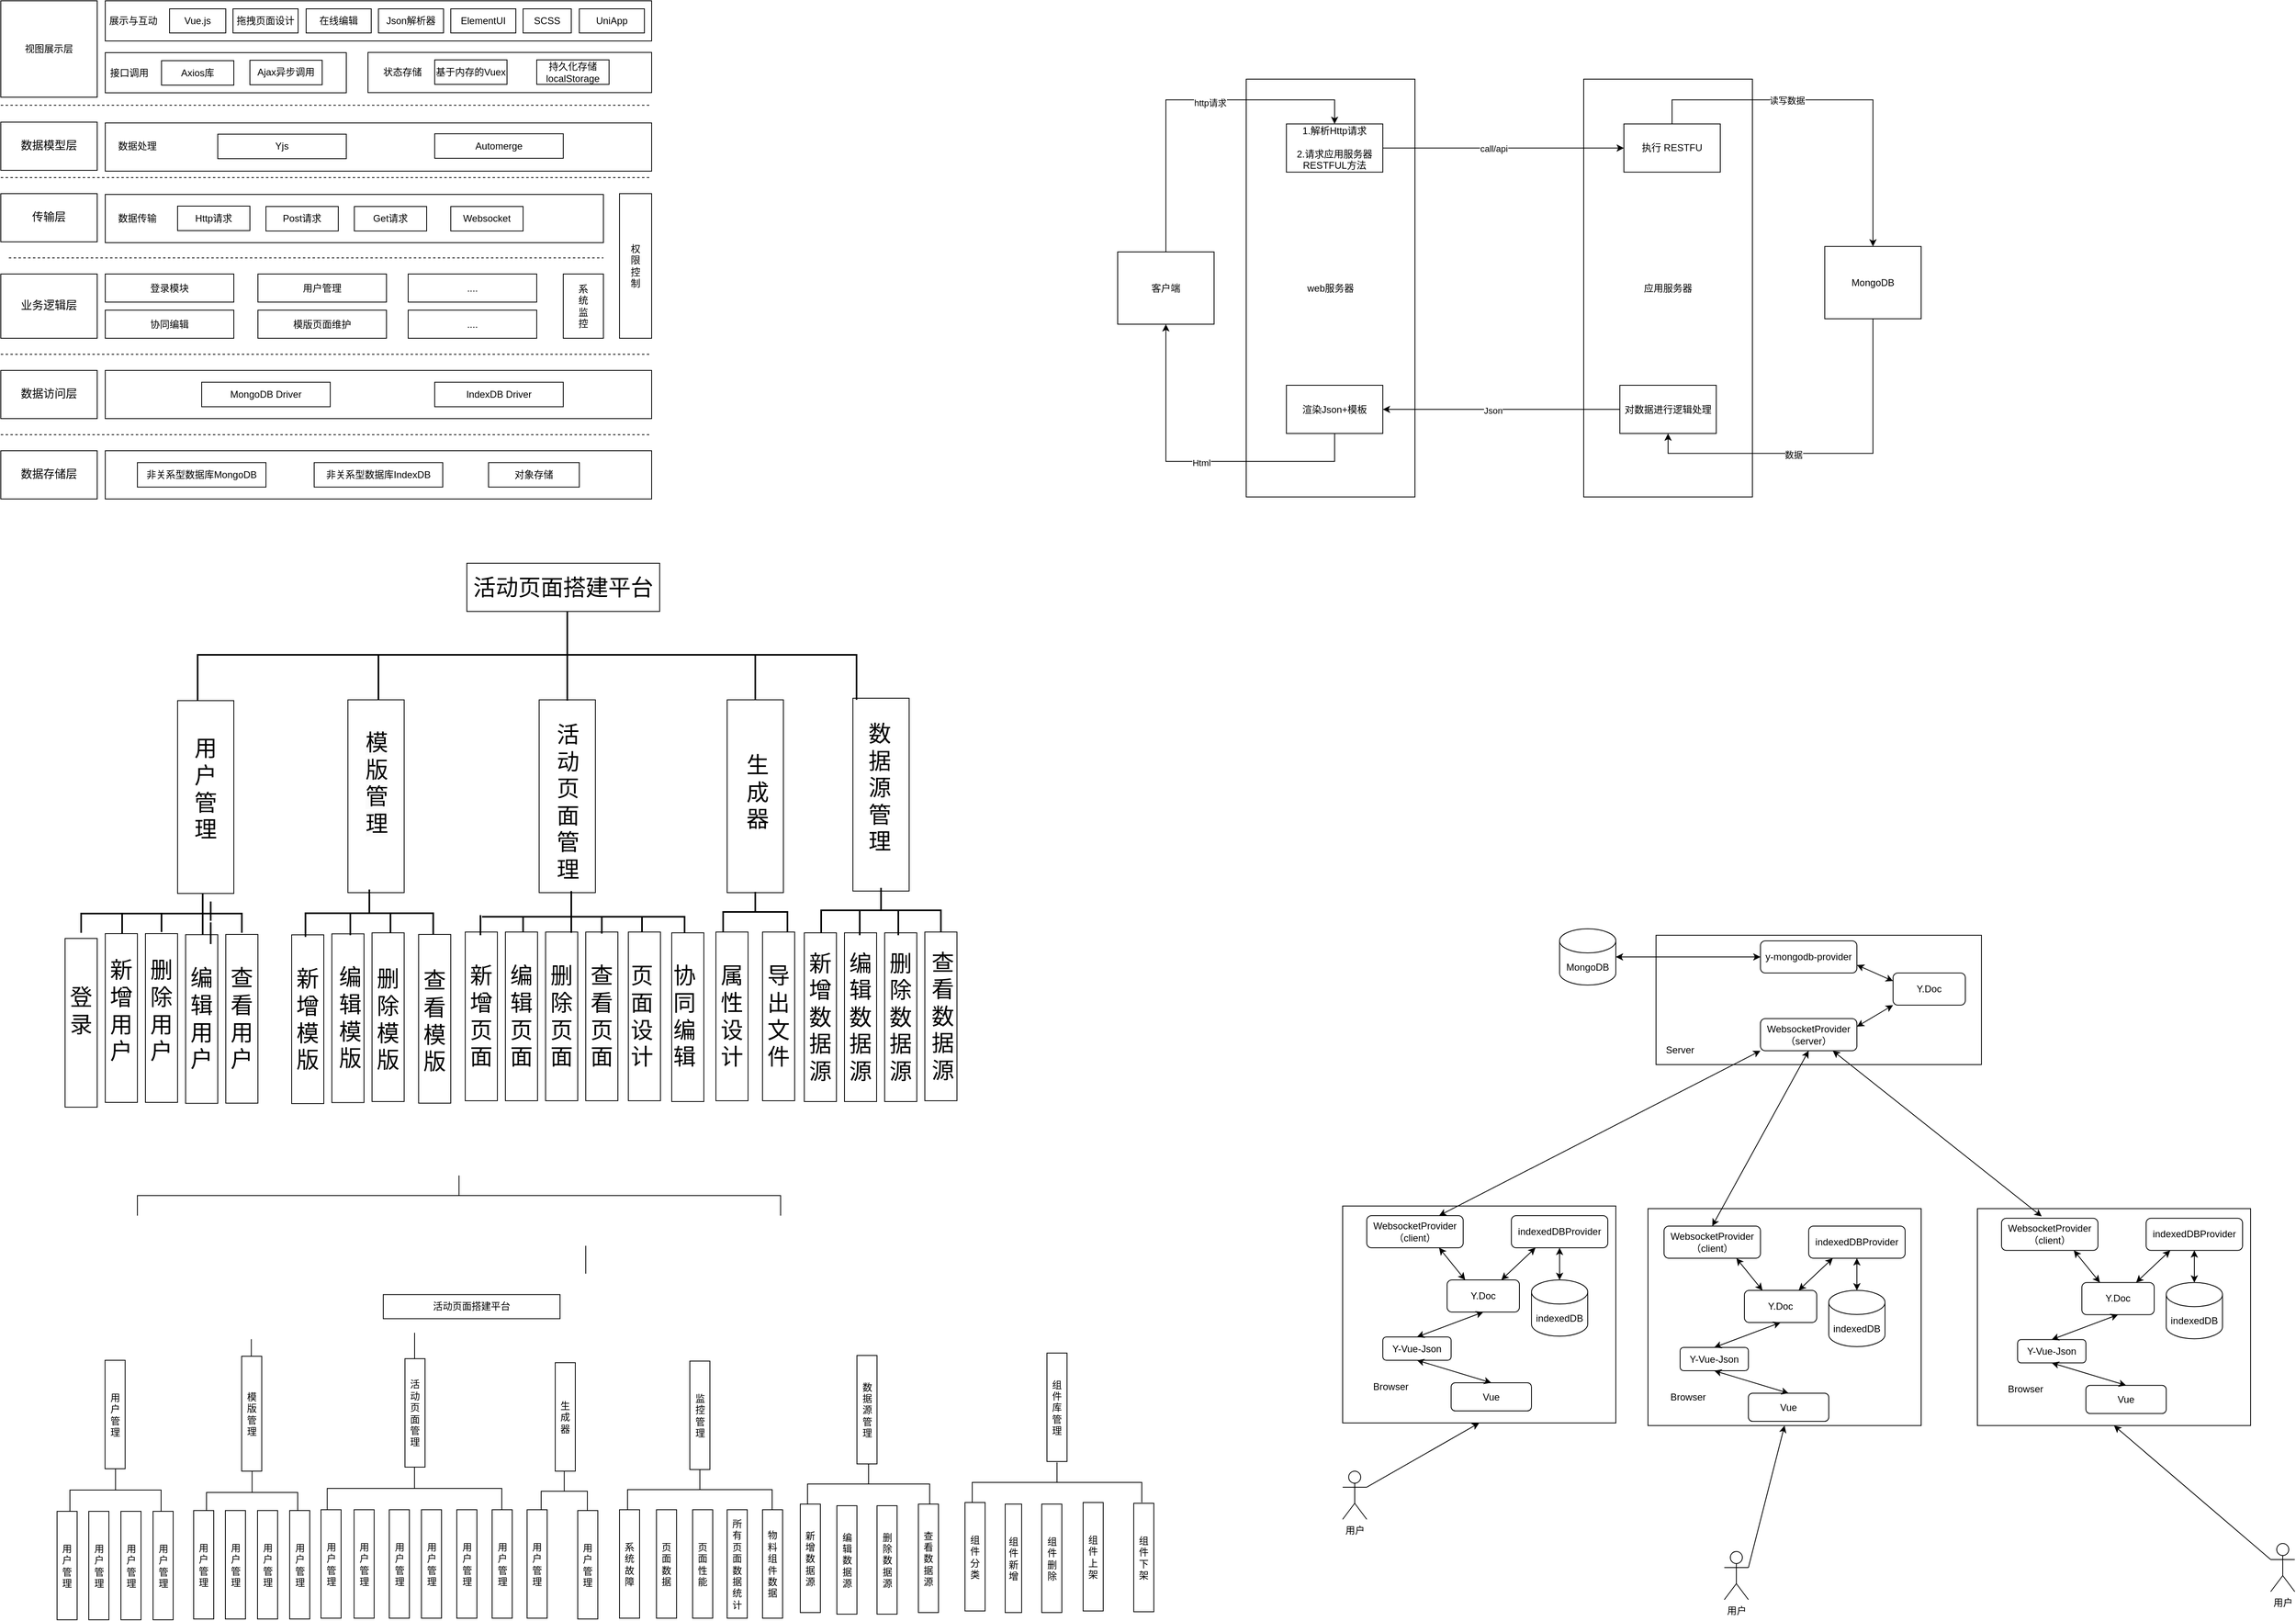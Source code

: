 <mxfile version="22.0.8" type="github">
  <diagram name="第 1 页" id="UROkZfkym0-Oqt58SDqi">
    <mxGraphModel dx="1735" dy="2278" grid="1" gridSize="10" guides="1" tooltips="1" connect="1" arrows="1" fold="1" page="1" pageScale="1" pageWidth="827" pageHeight="1169" math="0" shadow="0">
      <root>
        <mxCell id="0" />
        <mxCell id="1" parent="0" />
        <mxCell id="vn1lkJvJBzCe5DxKZ6Ij-1" value="视图展示层" style="rounded=0;whiteSpace=wrap;html=1;" parent="1" vertex="1">
          <mxGeometry x="70" y="-30" width="120" height="120" as="geometry" />
        </mxCell>
        <mxCell id="vn1lkJvJBzCe5DxKZ6Ij-2" value="&lt;p style=&quot;margin: 0pt 0pt 0.0pt; text-align: justify; font-family: &amp;quot;Times New Roman&amp;quot;; font-size: 10.5pt;&quot; class=&quot;MsoNormal&quot;&gt;传输层&lt;/p&gt;" style="rounded=0;whiteSpace=wrap;html=1;" parent="1" vertex="1">
          <mxGeometry x="70" y="210" width="120" height="60" as="geometry" />
        </mxCell>
        <mxCell id="vn1lkJvJBzCe5DxKZ6Ij-3" value="&lt;p style=&quot;margin: 0pt 0pt 0.0pt; text-align: justify; font-family: &amp;quot;Times New Roman&amp;quot;; font-size: 10.5pt;&quot; class=&quot;MsoNormal&quot;&gt;业务逻辑层&lt;/p&gt;" style="rounded=0;whiteSpace=wrap;html=1;" parent="1" vertex="1">
          <mxGeometry x="70" y="310" width="120" height="80" as="geometry" />
        </mxCell>
        <mxCell id="vn1lkJvJBzCe5DxKZ6Ij-4" value="&lt;p style=&quot;margin: 0pt 0pt 0.0pt; text-align: justify; font-family: &amp;quot;Times New Roman&amp;quot;; font-size: 10.5pt;&quot; class=&quot;MsoNormal&quot;&gt;数据访问层&lt;/p&gt;" style="rounded=0;whiteSpace=wrap;html=1;" parent="1" vertex="1">
          <mxGeometry x="70" y="430" width="120" height="60" as="geometry" />
        </mxCell>
        <mxCell id="vn1lkJvJBzCe5DxKZ6Ij-5" value="&lt;p style=&quot;margin: 0pt 0pt 0.0pt; text-align: justify; font-family: &amp;quot;Times New Roman&amp;quot;; font-size: 10.5pt;&quot; class=&quot;MsoNormal&quot;&gt;数据存储层&lt;/p&gt;" style="rounded=0;whiteSpace=wrap;html=1;" parent="1" vertex="1">
          <mxGeometry x="70" y="530" width="120" height="60" as="geometry" />
        </mxCell>
        <mxCell id="vn1lkJvJBzCe5DxKZ6Ij-10" value="&lt;p style=&quot;margin: 0pt 0pt 0.0pt; text-align: justify; font-family: &amp;quot;Times New Roman&amp;quot;; font-size: 10.5pt;&quot; class=&quot;MsoNormal&quot;&gt;数据模型层&lt;/p&gt;" style="rounded=0;whiteSpace=wrap;html=1;" parent="1" vertex="1">
          <mxGeometry x="70" y="121" width="120" height="60" as="geometry" />
        </mxCell>
        <mxCell id="vn1lkJvJBzCe5DxKZ6Ij-16" value="" style="rounded=0;whiteSpace=wrap;html=1;" parent="1" vertex="1">
          <mxGeometry x="200" y="34.5" width="300" height="50" as="geometry" />
        </mxCell>
        <mxCell id="vn1lkJvJBzCe5DxKZ6Ij-18" value="" style="group" parent="1" vertex="1" connectable="0">
          <mxGeometry x="200" y="-30" width="680" height="50" as="geometry" />
        </mxCell>
        <mxCell id="vn1lkJvJBzCe5DxKZ6Ij-6" value="" style="rounded=0;whiteSpace=wrap;html=1;" parent="vn1lkJvJBzCe5DxKZ6Ij-18" vertex="1">
          <mxGeometry width="680" height="50" as="geometry" />
        </mxCell>
        <mxCell id="vn1lkJvJBzCe5DxKZ6Ij-17" value="" style="group" parent="vn1lkJvJBzCe5DxKZ6Ij-18" vertex="1" connectable="0">
          <mxGeometry y="10" width="671" height="30" as="geometry" />
        </mxCell>
        <mxCell id="vn1lkJvJBzCe5DxKZ6Ij-7" value="展示与互动" style="text;html=1;strokeColor=none;fillColor=none;align=center;verticalAlign=middle;whiteSpace=wrap;rounded=0;" parent="vn1lkJvJBzCe5DxKZ6Ij-17" vertex="1">
          <mxGeometry width="70" height="30" as="geometry" />
        </mxCell>
        <mxCell id="vn1lkJvJBzCe5DxKZ6Ij-8" value="Vue.js" style="rounded=0;whiteSpace=wrap;html=1;" parent="vn1lkJvJBzCe5DxKZ6Ij-17" vertex="1">
          <mxGeometry x="80" width="70" height="30" as="geometry" />
        </mxCell>
        <mxCell id="vn1lkJvJBzCe5DxKZ6Ij-9" value="拖拽页面设计" style="rounded=0;whiteSpace=wrap;html=1;" parent="vn1lkJvJBzCe5DxKZ6Ij-17" vertex="1">
          <mxGeometry x="159" width="81" height="30" as="geometry" />
        </mxCell>
        <mxCell id="vn1lkJvJBzCe5DxKZ6Ij-11" value="在线编辑" style="rounded=0;whiteSpace=wrap;html=1;" parent="vn1lkJvJBzCe5DxKZ6Ij-17" vertex="1">
          <mxGeometry x="250" width="81" height="30" as="geometry" />
        </mxCell>
        <mxCell id="vn1lkJvJBzCe5DxKZ6Ij-12" value="Json解析器" style="rounded=0;whiteSpace=wrap;html=1;" parent="vn1lkJvJBzCe5DxKZ6Ij-17" vertex="1">
          <mxGeometry x="340" width="81" height="30" as="geometry" />
        </mxCell>
        <mxCell id="vn1lkJvJBzCe5DxKZ6Ij-13" value="ElementUI" style="rounded=0;whiteSpace=wrap;html=1;" parent="vn1lkJvJBzCe5DxKZ6Ij-17" vertex="1">
          <mxGeometry x="430" width="81" height="30" as="geometry" />
        </mxCell>
        <mxCell id="vn1lkJvJBzCe5DxKZ6Ij-14" value="SCSS" style="rounded=0;whiteSpace=wrap;html=1;" parent="vn1lkJvJBzCe5DxKZ6Ij-17" vertex="1">
          <mxGeometry x="520" width="60" height="30" as="geometry" />
        </mxCell>
        <mxCell id="vn1lkJvJBzCe5DxKZ6Ij-15" value="UniApp" style="rounded=0;whiteSpace=wrap;html=1;" parent="vn1lkJvJBzCe5DxKZ6Ij-17" vertex="1">
          <mxGeometry x="590" width="81" height="30" as="geometry" />
        </mxCell>
        <mxCell id="vn1lkJvJBzCe5DxKZ6Ij-19" value="接口调用" style="text;html=1;strokeColor=none;fillColor=none;align=center;verticalAlign=middle;whiteSpace=wrap;rounded=0;" parent="1" vertex="1">
          <mxGeometry x="200" y="44.5" width="60" height="30" as="geometry" />
        </mxCell>
        <mxCell id="vn1lkJvJBzCe5DxKZ6Ij-31" value="Axios库" style="rounded=0;whiteSpace=wrap;html=1;" parent="1" vertex="1">
          <mxGeometry x="270" y="44.5" width="90" height="30.5" as="geometry" />
        </mxCell>
        <mxCell id="vn1lkJvJBzCe5DxKZ6Ij-32" value="Ajax异步调用" style="rounded=0;whiteSpace=wrap;html=1;" parent="1" vertex="1">
          <mxGeometry x="380" y="44" width="90" height="30.5" as="geometry" />
        </mxCell>
        <mxCell id="vn1lkJvJBzCe5DxKZ6Ij-33" value="" style="rounded=0;whiteSpace=wrap;html=1;" parent="1" vertex="1">
          <mxGeometry x="527" y="34.25" width="353" height="50" as="geometry" />
        </mxCell>
        <mxCell id="vn1lkJvJBzCe5DxKZ6Ij-34" value="状态存储" style="text;html=1;strokeColor=none;fillColor=none;align=center;verticalAlign=middle;whiteSpace=wrap;rounded=0;" parent="1" vertex="1">
          <mxGeometry x="540" y="44" width="60" height="30" as="geometry" />
        </mxCell>
        <mxCell id="vn1lkJvJBzCe5DxKZ6Ij-35" value="基于内存的Vuex" style="rounded=0;whiteSpace=wrap;html=1;" parent="1" vertex="1">
          <mxGeometry x="610" y="43.5" width="90" height="30.5" as="geometry" />
        </mxCell>
        <mxCell id="vn1lkJvJBzCe5DxKZ6Ij-36" value="持久化存储localStorage" style="rounded=0;whiteSpace=wrap;html=1;" parent="1" vertex="1">
          <mxGeometry x="737" y="43.5" width="90" height="30.5" as="geometry" />
        </mxCell>
        <mxCell id="vn1lkJvJBzCe5DxKZ6Ij-37" value="" style="rounded=0;whiteSpace=wrap;html=1;" parent="1" vertex="1">
          <mxGeometry x="200" y="122" width="680" height="60" as="geometry" />
        </mxCell>
        <mxCell id="vn1lkJvJBzCe5DxKZ6Ij-38" value="数据处理" style="text;html=1;strokeColor=none;fillColor=none;align=center;verticalAlign=middle;whiteSpace=wrap;rounded=0;" parent="1" vertex="1">
          <mxGeometry x="210" y="136" width="60" height="30" as="geometry" />
        </mxCell>
        <mxCell id="vn1lkJvJBzCe5DxKZ6Ij-39" value="Yjs" style="rounded=0;whiteSpace=wrap;html=1;" parent="1" vertex="1">
          <mxGeometry x="340" y="136" width="160" height="30.5" as="geometry" />
        </mxCell>
        <mxCell id="vn1lkJvJBzCe5DxKZ6Ij-40" value="Automerge" style="rounded=0;whiteSpace=wrap;html=1;" parent="1" vertex="1">
          <mxGeometry x="610" y="135.5" width="160" height="30.5" as="geometry" />
        </mxCell>
        <mxCell id="vn1lkJvJBzCe5DxKZ6Ij-41" value="" style="rounded=0;whiteSpace=wrap;html=1;" parent="1" vertex="1">
          <mxGeometry x="200" y="211" width="620" height="60" as="geometry" />
        </mxCell>
        <mxCell id="vn1lkJvJBzCe5DxKZ6Ij-42" value="数据传输" style="text;html=1;strokeColor=none;fillColor=none;align=center;verticalAlign=middle;whiteSpace=wrap;rounded=0;" parent="1" vertex="1">
          <mxGeometry x="210" y="226" width="60" height="30" as="geometry" />
        </mxCell>
        <mxCell id="vn1lkJvJBzCe5DxKZ6Ij-43" value="Http请求" style="rounded=0;whiteSpace=wrap;html=1;" parent="1" vertex="1">
          <mxGeometry x="290" y="225.5" width="90" height="30.5" as="geometry" />
        </mxCell>
        <mxCell id="vn1lkJvJBzCe5DxKZ6Ij-44" value="Post请求" style="rounded=0;whiteSpace=wrap;html=1;" parent="1" vertex="1">
          <mxGeometry x="400" y="226" width="90" height="30.5" as="geometry" />
        </mxCell>
        <mxCell id="vn1lkJvJBzCe5DxKZ6Ij-45" value="Get请求" style="rounded=0;whiteSpace=wrap;html=1;" parent="1" vertex="1">
          <mxGeometry x="510" y="226" width="90" height="30.5" as="geometry" />
        </mxCell>
        <mxCell id="vn1lkJvJBzCe5DxKZ6Ij-46" value="Websocket" style="rounded=0;whiteSpace=wrap;html=1;" parent="1" vertex="1">
          <mxGeometry x="630" y="226" width="90" height="30.5" as="geometry" />
        </mxCell>
        <mxCell id="vn1lkJvJBzCe5DxKZ6Ij-48" value="登录模块" style="rounded=0;whiteSpace=wrap;html=1;" parent="1" vertex="1">
          <mxGeometry x="200" y="310" width="160" height="35" as="geometry" />
        </mxCell>
        <mxCell id="vn1lkJvJBzCe5DxKZ6Ij-51" value="协同编辑" style="rounded=0;whiteSpace=wrap;html=1;" parent="1" vertex="1">
          <mxGeometry x="200" y="355" width="160" height="35" as="geometry" />
        </mxCell>
        <mxCell id="vn1lkJvJBzCe5DxKZ6Ij-52" value="用户管理" style="rounded=0;whiteSpace=wrap;html=1;" parent="1" vertex="1">
          <mxGeometry x="390" y="310" width="160" height="35" as="geometry" />
        </mxCell>
        <mxCell id="vn1lkJvJBzCe5DxKZ6Ij-53" value="模版页面维护" style="rounded=0;whiteSpace=wrap;html=1;" parent="1" vertex="1">
          <mxGeometry x="390" y="355" width="160" height="35" as="geometry" />
        </mxCell>
        <mxCell id="vn1lkJvJBzCe5DxKZ6Ij-54" value="...." style="rounded=0;whiteSpace=wrap;html=1;" parent="1" vertex="1">
          <mxGeometry x="577" y="310" width="160" height="35" as="geometry" />
        </mxCell>
        <mxCell id="vn1lkJvJBzCe5DxKZ6Ij-55" value="...." style="rounded=0;whiteSpace=wrap;html=1;" parent="1" vertex="1">
          <mxGeometry x="577" y="355" width="160" height="35" as="geometry" />
        </mxCell>
        <mxCell id="vn1lkJvJBzCe5DxKZ6Ij-56" value="" style="rounded=0;whiteSpace=wrap;html=1;" parent="1" vertex="1">
          <mxGeometry x="770" y="310" width="50" height="80" as="geometry" />
        </mxCell>
        <mxCell id="vn1lkJvJBzCe5DxKZ6Ij-57" value="系统监控" style="text;html=1;strokeColor=none;fillColor=none;align=center;verticalAlign=middle;whiteSpace=wrap;rounded=0;" parent="1" vertex="1">
          <mxGeometry x="790" y="332.5" width="10" height="35" as="geometry" />
        </mxCell>
        <mxCell id="vn1lkJvJBzCe5DxKZ6Ij-58" value="" style="rounded=0;whiteSpace=wrap;html=1;" parent="1" vertex="1">
          <mxGeometry x="840" y="210" width="40" height="180" as="geometry" />
        </mxCell>
        <mxCell id="vn1lkJvJBzCe5DxKZ6Ij-59" value="权限控制" style="text;html=1;strokeColor=none;fillColor=none;align=center;verticalAlign=middle;whiteSpace=wrap;rounded=0;" parent="1" vertex="1">
          <mxGeometry x="855" y="282.5" width="10" height="35" as="geometry" />
        </mxCell>
        <mxCell id="vn1lkJvJBzCe5DxKZ6Ij-60" value="" style="rounded=0;whiteSpace=wrap;html=1;" parent="1" vertex="1">
          <mxGeometry x="200" y="430" width="680" height="60" as="geometry" />
        </mxCell>
        <mxCell id="vn1lkJvJBzCe5DxKZ6Ij-62" value="MongoDB Driver" style="rounded=0;whiteSpace=wrap;html=1;" parent="1" vertex="1">
          <mxGeometry x="320" y="444.75" width="160" height="30.5" as="geometry" />
        </mxCell>
        <mxCell id="vn1lkJvJBzCe5DxKZ6Ij-63" value="IndexDB Driver" style="rounded=0;whiteSpace=wrap;html=1;" parent="1" vertex="1">
          <mxGeometry x="610" y="444.75" width="160" height="30.5" as="geometry" />
        </mxCell>
        <mxCell id="vn1lkJvJBzCe5DxKZ6Ij-65" value="" style="rounded=0;whiteSpace=wrap;html=1;" parent="1" vertex="1">
          <mxGeometry x="200" y="530" width="680" height="60" as="geometry" />
        </mxCell>
        <mxCell id="vn1lkJvJBzCe5DxKZ6Ij-67" value="非关系型数据库MongoDB" style="rounded=0;whiteSpace=wrap;html=1;" parent="1" vertex="1">
          <mxGeometry x="240" y="544.75" width="160" height="30.5" as="geometry" />
        </mxCell>
        <mxCell id="vn1lkJvJBzCe5DxKZ6Ij-68" value="非关系型数据库IndexDB" style="rounded=0;whiteSpace=wrap;html=1;" parent="1" vertex="1">
          <mxGeometry x="460" y="544.75" width="160" height="30.5" as="geometry" />
        </mxCell>
        <mxCell id="vn1lkJvJBzCe5DxKZ6Ij-69" value="对象存储" style="rounded=0;whiteSpace=wrap;html=1;" parent="1" vertex="1">
          <mxGeometry x="677" y="544.75" width="113" height="30.5" as="geometry" />
        </mxCell>
        <mxCell id="vn1lkJvJBzCe5DxKZ6Ij-72" value="客户端" style="rounded=0;whiteSpace=wrap;html=1;" parent="1" vertex="1">
          <mxGeometry x="1460" y="282.5" width="120" height="90" as="geometry" />
        </mxCell>
        <mxCell id="vn1lkJvJBzCe5DxKZ6Ij-73" value="web服务器" style="rounded=0;whiteSpace=wrap;html=1;" parent="1" vertex="1">
          <mxGeometry x="1620" y="67.5" width="210" height="520" as="geometry" />
        </mxCell>
        <mxCell id="vn1lkJvJBzCe5DxKZ6Ij-74" value="1.解析Http请求&lt;br/&gt;&lt;br&gt;2.请求应用服务器&lt;br/&gt;RESTFUL方法" style="rounded=0;whiteSpace=wrap;html=1;" parent="1" vertex="1">
          <mxGeometry x="1670" y="123.25" width="120" height="60" as="geometry" />
        </mxCell>
        <mxCell id="vn1lkJvJBzCe5DxKZ6Ij-75" value="渲染Json+模板" style="rounded=0;whiteSpace=wrap;html=1;" parent="1" vertex="1">
          <mxGeometry x="1670" y="448.5" width="120" height="60" as="geometry" />
        </mxCell>
        <mxCell id="vn1lkJvJBzCe5DxKZ6Ij-76" value="应用服务器" style="rounded=0;whiteSpace=wrap;html=1;" parent="1" vertex="1">
          <mxGeometry x="2040" y="67.5" width="210" height="520" as="geometry" />
        </mxCell>
        <mxCell id="vn1lkJvJBzCe5DxKZ6Ij-77" value="执行 RESTFU" style="rounded=0;whiteSpace=wrap;html=1;" parent="1" vertex="1">
          <mxGeometry x="2090" y="123.25" width="120" height="60" as="geometry" />
        </mxCell>
        <mxCell id="vn1lkJvJBzCe5DxKZ6Ij-78" value="对数据进行逻辑处理" style="rounded=0;whiteSpace=wrap;html=1;" parent="1" vertex="1">
          <mxGeometry x="2085" y="448.5" width="120" height="60" as="geometry" />
        </mxCell>
        <mxCell id="vn1lkJvJBzCe5DxKZ6Ij-79" value="MongoDB" style="rounded=0;whiteSpace=wrap;html=1;" parent="1" vertex="1">
          <mxGeometry x="2340" y="275.75" width="120" height="90" as="geometry" />
        </mxCell>
        <mxCell id="vn1lkJvJBzCe5DxKZ6Ij-81" value="" style="endArrow=classic;html=1;rounded=0;exitX=0.5;exitY=0;exitDx=0;exitDy=0;entryX=0.5;entryY=0;entryDx=0;entryDy=0;" parent="1" source="vn1lkJvJBzCe5DxKZ6Ij-72" target="vn1lkJvJBzCe5DxKZ6Ij-74" edge="1">
          <mxGeometry width="50" height="50" relative="1" as="geometry">
            <mxPoint x="1830" y="323.25" as="sourcePoint" />
            <mxPoint x="1860" y="93.25" as="targetPoint" />
            <Array as="points">
              <mxPoint x="1520" y="93.25" />
              <mxPoint x="1730" y="93.25" />
            </Array>
          </mxGeometry>
        </mxCell>
        <mxCell id="vn1lkJvJBzCe5DxKZ6Ij-83" value="http请求" style="edgeLabel;html=1;align=center;verticalAlign=middle;resizable=0;points=[];" parent="vn1lkJvJBzCe5DxKZ6Ij-81" vertex="1" connectable="0">
          <mxGeometry x="0.137" y="-3" relative="1" as="geometry">
            <mxPoint as="offset" />
          </mxGeometry>
        </mxCell>
        <mxCell id="vn1lkJvJBzCe5DxKZ6Ij-86" value="" style="endArrow=classic;html=1;rounded=0;exitX=0.5;exitY=1;exitDx=0;exitDy=0;entryX=0.5;entryY=1;entryDx=0;entryDy=0;" parent="1" source="vn1lkJvJBzCe5DxKZ6Ij-75" target="vn1lkJvJBzCe5DxKZ6Ij-72" edge="1">
          <mxGeometry width="50" height="50" relative="1" as="geometry">
            <mxPoint x="1830" y="323.25" as="sourcePoint" />
            <mxPoint x="1880" y="273.25" as="targetPoint" />
            <Array as="points">
              <mxPoint x="1730" y="543.25" />
              <mxPoint x="1520" y="543.25" />
            </Array>
          </mxGeometry>
        </mxCell>
        <mxCell id="vn1lkJvJBzCe5DxKZ6Ij-87" value="Html" style="edgeLabel;html=1;align=center;verticalAlign=middle;resizable=0;points=[];" parent="vn1lkJvJBzCe5DxKZ6Ij-86" vertex="1" connectable="0">
          <mxGeometry x="-0.027" y="1" relative="1" as="geometry">
            <mxPoint x="1" as="offset" />
          </mxGeometry>
        </mxCell>
        <mxCell id="vn1lkJvJBzCe5DxKZ6Ij-88" value="" style="endArrow=classic;html=1;rounded=0;exitX=1;exitY=0.5;exitDx=0;exitDy=0;entryX=0;entryY=0.5;entryDx=0;entryDy=0;" parent="1" source="vn1lkJvJBzCe5DxKZ6Ij-74" target="vn1lkJvJBzCe5DxKZ6Ij-77" edge="1">
          <mxGeometry width="50" height="50" relative="1" as="geometry">
            <mxPoint x="1830" y="323.25" as="sourcePoint" />
            <mxPoint x="1880" y="273.25" as="targetPoint" />
          </mxGeometry>
        </mxCell>
        <mxCell id="vn1lkJvJBzCe5DxKZ6Ij-89" value="call/api" style="edgeLabel;html=1;align=center;verticalAlign=middle;resizable=0;points=[];" parent="vn1lkJvJBzCe5DxKZ6Ij-88" vertex="1" connectable="0">
          <mxGeometry x="-0.089" relative="1" as="geometry">
            <mxPoint x="1" as="offset" />
          </mxGeometry>
        </mxCell>
        <mxCell id="vn1lkJvJBzCe5DxKZ6Ij-90" value="" style="endArrow=classic;html=1;rounded=0;exitX=0;exitY=0.5;exitDx=0;exitDy=0;entryX=1;entryY=0.5;entryDx=0;entryDy=0;" parent="1" source="vn1lkJvJBzCe5DxKZ6Ij-78" target="vn1lkJvJBzCe5DxKZ6Ij-75" edge="1">
          <mxGeometry width="50" height="50" relative="1" as="geometry">
            <mxPoint x="1830" y="323.25" as="sourcePoint" />
            <mxPoint x="1880" y="273.25" as="targetPoint" />
          </mxGeometry>
        </mxCell>
        <mxCell id="vn1lkJvJBzCe5DxKZ6Ij-91" value="Json" style="edgeLabel;html=1;align=center;verticalAlign=middle;resizable=0;points=[];" parent="vn1lkJvJBzCe5DxKZ6Ij-90" vertex="1" connectable="0">
          <mxGeometry x="0.073" y="1" relative="1" as="geometry">
            <mxPoint as="offset" />
          </mxGeometry>
        </mxCell>
        <mxCell id="vn1lkJvJBzCe5DxKZ6Ij-92" value="" style="endArrow=classic;html=1;rounded=0;exitX=0.5;exitY=0;exitDx=0;exitDy=0;entryX=0.5;entryY=0;entryDx=0;entryDy=0;" parent="1" source="vn1lkJvJBzCe5DxKZ6Ij-77" target="vn1lkJvJBzCe5DxKZ6Ij-79" edge="1">
          <mxGeometry width="50" height="50" relative="1" as="geometry">
            <mxPoint x="1830" y="323.25" as="sourcePoint" />
            <mxPoint x="1880" y="273.25" as="targetPoint" />
            <Array as="points">
              <mxPoint x="2150" y="93.25" />
              <mxPoint x="2400" y="93.25" />
            </Array>
          </mxGeometry>
        </mxCell>
        <mxCell id="vn1lkJvJBzCe5DxKZ6Ij-94" value="读写数据" style="edgeLabel;html=1;align=center;verticalAlign=middle;resizable=0;points=[];" parent="vn1lkJvJBzCe5DxKZ6Ij-92" vertex="1" connectable="0">
          <mxGeometry x="-0.251" relative="1" as="geometry">
            <mxPoint as="offset" />
          </mxGeometry>
        </mxCell>
        <mxCell id="vn1lkJvJBzCe5DxKZ6Ij-93" value="" style="endArrow=classic;html=1;rounded=0;entryX=0.5;entryY=1;entryDx=0;entryDy=0;exitX=0.5;exitY=1;exitDx=0;exitDy=0;" parent="1" source="vn1lkJvJBzCe5DxKZ6Ij-79" target="vn1lkJvJBzCe5DxKZ6Ij-78" edge="1">
          <mxGeometry width="50" height="50" relative="1" as="geometry">
            <mxPoint x="1945.333" y="403.25" as="sourcePoint" />
            <mxPoint x="1880" y="273.25" as="targetPoint" />
            <Array as="points">
              <mxPoint x="2400" y="533.25" />
              <mxPoint x="2145" y="533.25" />
            </Array>
          </mxGeometry>
        </mxCell>
        <mxCell id="vn1lkJvJBzCe5DxKZ6Ij-95" value="数据" style="edgeLabel;html=1;align=center;verticalAlign=middle;resizable=0;points=[];" parent="vn1lkJvJBzCe5DxKZ6Ij-93" vertex="1" connectable="0">
          <mxGeometry x="0.196" y="1" relative="1" as="geometry">
            <mxPoint x="1" as="offset" />
          </mxGeometry>
        </mxCell>
        <mxCell id="vn1lkJvJBzCe5DxKZ6Ij-101" value="" style="endArrow=none;dashed=1;html=1;rounded=0;" parent="1" edge="1">
          <mxGeometry width="50" height="50" relative="1" as="geometry">
            <mxPoint x="70" y="100" as="sourcePoint" />
            <mxPoint x="880" y="100" as="targetPoint" />
          </mxGeometry>
        </mxCell>
        <mxCell id="vn1lkJvJBzCe5DxKZ6Ij-102" value="" style="endArrow=none;dashed=1;html=1;rounded=0;" parent="1" edge="1">
          <mxGeometry width="50" height="50" relative="1" as="geometry">
            <mxPoint x="70" y="190" as="sourcePoint" />
            <mxPoint x="880" y="190" as="targetPoint" />
          </mxGeometry>
        </mxCell>
        <mxCell id="vn1lkJvJBzCe5DxKZ6Ij-107" value="" style="endArrow=none;dashed=1;html=1;rounded=0;" parent="1" edge="1">
          <mxGeometry width="50" height="50" relative="1" as="geometry">
            <mxPoint x="80" y="290" as="sourcePoint" />
            <mxPoint x="820" y="290" as="targetPoint" />
          </mxGeometry>
        </mxCell>
        <mxCell id="vn1lkJvJBzCe5DxKZ6Ij-109" value="" style="endArrow=none;dashed=1;html=1;rounded=0;" parent="1" edge="1">
          <mxGeometry width="50" height="50" relative="1" as="geometry">
            <mxPoint x="70" y="510" as="sourcePoint" />
            <mxPoint x="880" y="510" as="targetPoint" />
          </mxGeometry>
        </mxCell>
        <mxCell id="vn1lkJvJBzCe5DxKZ6Ij-110" value="" style="endArrow=none;dashed=1;html=1;rounded=0;" parent="1" edge="1">
          <mxGeometry width="50" height="50" relative="1" as="geometry">
            <mxPoint x="70" y="410" as="sourcePoint" />
            <mxPoint x="880" y="410" as="targetPoint" />
          </mxGeometry>
        </mxCell>
        <mxCell id="5P97GACa-MPMm1qkvb-u-1" value="&lt;font style=&quot;font-size: 28px;&quot;&gt;活动页面搭建平台&lt;/font&gt;" style="rounded=0;whiteSpace=wrap;html=1;" parent="1" vertex="1">
          <mxGeometry x="650" y="670" width="240" height="60" as="geometry" />
        </mxCell>
        <mxCell id="5P97GACa-MPMm1qkvb-u-5" value="&lt;div style=&quot;line-height: 120%;&quot;&gt;&lt;br&gt;&lt;/div&gt;" style="rounded=0;whiteSpace=wrap;html=1;align=center;verticalAlign=middle;horizontal=1;" parent="1" vertex="1">
          <mxGeometry x="502" y="840" width="70" height="240" as="geometry" />
        </mxCell>
        <mxCell id="5P97GACa-MPMm1qkvb-u-6" value="&lt;span style=&quot;color: rgb(0, 0, 0); font-family: Helvetica; font-size: 28px; font-style: normal; font-variant-ligatures: normal; font-variant-caps: normal; font-weight: 400; letter-spacing: normal; orphans: 2; text-align: center; text-indent: 0px; text-transform: none; widows: 2; word-spacing: 0px; -webkit-text-stroke-width: 0px; background-color: rgb(251, 251, 251); text-decoration-thickness: initial; text-decoration-style: initial; text-decoration-color: initial; float: none; display: inline !important;&quot;&gt;模版管理&lt;br&gt;&lt;/span&gt;" style="text;whiteSpace=wrap;html=1;" parent="1" vertex="1">
          <mxGeometry x="522" y="870" width="50" height="60" as="geometry" />
        </mxCell>
        <mxCell id="5P97GACa-MPMm1qkvb-u-7" value="" style="group" parent="1" vertex="1" connectable="0">
          <mxGeometry x="290" y="841" width="70" height="300" as="geometry" />
        </mxCell>
        <mxCell id="5P97GACa-MPMm1qkvb-u-2" value="&lt;div style=&quot;line-height: 120%;&quot;&gt;&lt;br&gt;&lt;/div&gt;" style="rounded=0;whiteSpace=wrap;html=1;align=center;verticalAlign=middle;horizontal=1;" parent="5P97GACa-MPMm1qkvb-u-7" vertex="1">
          <mxGeometry width="70" height="240" as="geometry" />
        </mxCell>
        <mxCell id="5P97GACa-MPMm1qkvb-u-3" value="&lt;font style=&quot;font-size: 28px;&quot;&gt;用户管理&lt;/font&gt;" style="text;html=1;strokeColor=none;fillColor=none;align=center;verticalAlign=middle;whiteSpace=wrap;rounded=0;" parent="5P97GACa-MPMm1qkvb-u-7" vertex="1">
          <mxGeometry x="26.25" y="80" width="17.5" height="60" as="geometry" />
        </mxCell>
        <mxCell id="5P97GACa-MPMm1qkvb-u-97" value="" style="line;strokeWidth=2;direction=south;html=1;" parent="5P97GACa-MPMm1qkvb-u-7" vertex="1">
          <mxGeometry x="26.25" y="240" width="10" height="24" as="geometry" />
        </mxCell>
        <mxCell id="RP7080LPjtiKfR-ARfvm-16" value="" style="line;strokeWidth=2;direction=south;html=1;" parent="5P97GACa-MPMm1qkvb-u-7" vertex="1">
          <mxGeometry x="26.25" y="266" width="10" height="27" as="geometry" />
        </mxCell>
        <mxCell id="5P97GACa-MPMm1qkvb-u-9" value="&lt;div style=&quot;line-height: 120%;&quot;&gt;&lt;br&gt;&lt;/div&gt;" style="rounded=0;whiteSpace=wrap;html=1;align=center;verticalAlign=middle;horizontal=1;" parent="1" vertex="1">
          <mxGeometry x="740" y="840" width="70" height="240" as="geometry" />
        </mxCell>
        <mxCell id="5P97GACa-MPMm1qkvb-u-11" value="&lt;div style=&quot;text-align: center;&quot;&gt;&lt;span style=&quot;background-color: initial; font-size: 28px;&quot;&gt;活动页面管理&lt;/span&gt;&lt;/div&gt;" style="text;whiteSpace=wrap;html=1;" parent="1" vertex="1">
          <mxGeometry x="750" y="860" width="50" height="60" as="geometry" />
        </mxCell>
        <mxCell id="5P97GACa-MPMm1qkvb-u-12" value="&lt;div style=&quot;line-height: 120%;&quot;&gt;&lt;br&gt;&lt;/div&gt;" style="rounded=0;whiteSpace=wrap;html=1;align=center;verticalAlign=middle;horizontal=1;" parent="1" vertex="1">
          <mxGeometry x="974" y="840" width="70" height="240" as="geometry" />
        </mxCell>
        <mxCell id="5P97GACa-MPMm1qkvb-u-16" value="&lt;p class=&quot;MsoNormal&quot; style=&quot;font-size: 28px;&quot;&gt;&lt;font face=&quot;宋体&quot; style=&quot;font-size: 28px;&quot;&gt;&lt;span style=&quot;font-size: 28px;&quot;&gt;生成器&lt;/span&gt;&lt;/font&gt;&lt;/p&gt;" style="text;whiteSpace=wrap;html=1;fontSize=28;" parent="1" vertex="1">
          <mxGeometry x="996" y="870" width="20" height="70" as="geometry" />
        </mxCell>
        <mxCell id="5P97GACa-MPMm1qkvb-u-18" value="&lt;div style=&quot;line-height: 120%;&quot;&gt;&lt;br&gt;&lt;/div&gt;" style="rounded=0;whiteSpace=wrap;html=1;align=center;verticalAlign=middle;horizontal=1;" parent="1" vertex="1">
          <mxGeometry x="1130.5" y="838" width="70" height="240" as="geometry" />
        </mxCell>
        <mxCell id="5P97GACa-MPMm1qkvb-u-17" value="&lt;p class=&quot;MsoNormal&quot;&gt;&lt;font face=&quot;宋体&quot;&gt;&lt;span style=&quot;font-size: 28px;&quot;&gt;数据源管理&lt;/span&gt;&lt;/font&gt;&lt;/p&gt;" style="text;whiteSpace=wrap;html=1;" parent="1" vertex="1">
          <mxGeometry x="1147.5" y="847" width="40" height="70" as="geometry" />
        </mxCell>
        <mxCell id="5P97GACa-MPMm1qkvb-u-31" value="" style="line;strokeWidth=2;direction=south;html=1;" parent="1" vertex="1">
          <mxGeometry x="1130" y="783" width="10" height="57" as="geometry" />
        </mxCell>
        <mxCell id="5P97GACa-MPMm1qkvb-u-32" value="" style="line;strokeWidth=2;direction=south;html=1;" parent="1" vertex="1">
          <mxGeometry x="770" y="730" width="10" height="111" as="geometry" />
        </mxCell>
        <mxCell id="5P97GACa-MPMm1qkvb-u-33" value="" style="line;strokeWidth=2;direction=south;html=1;" parent="1" vertex="1">
          <mxGeometry x="1004" y="783" width="10" height="57" as="geometry" />
        </mxCell>
        <mxCell id="5P97GACa-MPMm1qkvb-u-36" value="" style="line;strokeWidth=2;direction=west;html=1;" parent="1" vertex="1">
          <mxGeometry x="314" y="779" width="821" height="10" as="geometry" />
        </mxCell>
        <mxCell id="5P97GACa-MPMm1qkvb-u-38" value="" style="line;strokeWidth=2;direction=south;html=1;" parent="1" vertex="1">
          <mxGeometry x="310" y="784" width="10" height="57" as="geometry" />
        </mxCell>
        <mxCell id="5P97GACa-MPMm1qkvb-u-39" value="" style="line;strokeWidth=2;direction=south;html=1;" parent="1" vertex="1">
          <mxGeometry x="460" y="783" width="160" height="57" as="geometry" />
        </mxCell>
        <mxCell id="5P97GACa-MPMm1qkvb-u-41" value="" style="group" parent="1" vertex="1" connectable="0">
          <mxGeometry x="200" y="1131" width="40" height="210" as="geometry" />
        </mxCell>
        <mxCell id="5P97GACa-MPMm1qkvb-u-42" value="&lt;div style=&quot;line-height: 120%;&quot;&gt;&lt;br&gt;&lt;/div&gt;" style="rounded=0;whiteSpace=wrap;html=1;align=center;verticalAlign=middle;horizontal=1;" parent="5P97GACa-MPMm1qkvb-u-41" vertex="1">
          <mxGeometry width="40" height="210" as="geometry" />
        </mxCell>
        <mxCell id="5P97GACa-MPMm1qkvb-u-43" value="&lt;span style=&quot;font-size: 28px;&quot;&gt;新增用户&lt;/span&gt;" style="text;html=1;strokeColor=none;fillColor=none;align=center;verticalAlign=middle;whiteSpace=wrap;rounded=0;" parent="5P97GACa-MPMm1qkvb-u-41" vertex="1">
          <mxGeometry x="15" y="70" width="10" height="52.5" as="geometry" />
        </mxCell>
        <mxCell id="5P97GACa-MPMm1qkvb-u-45" value="" style="group" parent="1" vertex="1" connectable="0">
          <mxGeometry x="250" y="1131" width="40" height="210" as="geometry" />
        </mxCell>
        <mxCell id="5P97GACa-MPMm1qkvb-u-46" value="&lt;div style=&quot;line-height: 120%;&quot;&gt;&lt;br&gt;&lt;/div&gt;" style="rounded=0;whiteSpace=wrap;html=1;align=center;verticalAlign=middle;horizontal=1;" parent="5P97GACa-MPMm1qkvb-u-45" vertex="1">
          <mxGeometry width="40" height="210" as="geometry" />
        </mxCell>
        <mxCell id="5P97GACa-MPMm1qkvb-u-47" value="&lt;span style=&quot;font-size: 28px;&quot;&gt;删除用户&lt;/span&gt;" style="text;html=1;strokeColor=none;fillColor=none;align=center;verticalAlign=middle;whiteSpace=wrap;rounded=0;" parent="5P97GACa-MPMm1qkvb-u-45" vertex="1">
          <mxGeometry x="15" y="70" width="10" height="52.5" as="geometry" />
        </mxCell>
        <mxCell id="5P97GACa-MPMm1qkvb-u-53" value="" style="group" parent="1" vertex="1" connectable="0">
          <mxGeometry x="300" y="1141" width="40" height="210" as="geometry" />
        </mxCell>
        <mxCell id="5P97GACa-MPMm1qkvb-u-54" value="&lt;div style=&quot;line-height: 120%;&quot;&gt;&lt;br&gt;&lt;/div&gt;" style="rounded=0;whiteSpace=wrap;html=1;align=center;verticalAlign=middle;horizontal=1;" parent="5P97GACa-MPMm1qkvb-u-53" vertex="1">
          <mxGeometry y="-8.75" width="40" height="210" as="geometry" />
        </mxCell>
        <mxCell id="5P97GACa-MPMm1qkvb-u-55" value="&lt;span style=&quot;font-size: 28px;&quot;&gt;编辑用户&lt;/span&gt;" style="text;html=1;strokeColor=none;fillColor=none;align=center;verticalAlign=middle;whiteSpace=wrap;rounded=0;" parent="5P97GACa-MPMm1qkvb-u-53" vertex="1">
          <mxGeometry x="15" y="70" width="10" height="52.5" as="geometry" />
        </mxCell>
        <mxCell id="5P97GACa-MPMm1qkvb-u-62" value="" style="group" parent="1" vertex="1" connectable="0">
          <mxGeometry x="432" y="1141.25" width="40" height="210" as="geometry" />
        </mxCell>
        <mxCell id="5P97GACa-MPMm1qkvb-u-63" value="&lt;div style=&quot;line-height: 120%;&quot;&gt;&lt;br&gt;&lt;/div&gt;" style="rounded=0;whiteSpace=wrap;html=1;align=center;verticalAlign=middle;horizontal=1;" parent="5P97GACa-MPMm1qkvb-u-62" vertex="1">
          <mxGeometry y="-8.75" width="40" height="210" as="geometry" />
        </mxCell>
        <mxCell id="5P97GACa-MPMm1qkvb-u-64" value="&lt;span style=&quot;font-size: 28px;&quot;&gt;新增模版&lt;/span&gt;" style="text;html=1;strokeColor=none;fillColor=none;align=center;verticalAlign=middle;whiteSpace=wrap;rounded=0;" parent="5P97GACa-MPMm1qkvb-u-62" vertex="1">
          <mxGeometry x="15" y="70" width="10" height="52.5" as="geometry" />
        </mxCell>
        <mxCell id="5P97GACa-MPMm1qkvb-u-67" value="&lt;div style=&quot;line-height: 120%;&quot;&gt;&lt;br&gt;&lt;/div&gt;" style="rounded=0;whiteSpace=wrap;html=1;align=center;verticalAlign=middle;horizontal=1;" parent="1" vertex="1">
          <mxGeometry x="482" y="1131.25" width="40" height="210" as="geometry" />
        </mxCell>
        <mxCell id="5P97GACa-MPMm1qkvb-u-68" value="&lt;span style=&quot;font-size: 28px;&quot;&gt;编辑模版&lt;br&gt;&lt;/span&gt;" style="text;html=1;strokeColor=none;fillColor=none;align=center;verticalAlign=middle;whiteSpace=wrap;rounded=0;" parent="1" vertex="1">
          <mxGeometry x="500" y="1210" width="10" height="52.5" as="geometry" />
        </mxCell>
        <mxCell id="5P97GACa-MPMm1qkvb-u-75" value="&lt;div style=&quot;line-height: 120%;&quot;&gt;&lt;br&gt;&lt;/div&gt;" style="rounded=0;whiteSpace=wrap;html=1;align=center;verticalAlign=middle;horizontal=1;" parent="1" vertex="1">
          <mxGeometry x="648" y="1129" width="40" height="210" as="geometry" />
        </mxCell>
        <mxCell id="5P97GACa-MPMm1qkvb-u-76" value="&lt;span style=&quot;font-size: 28px;&quot;&gt;新增页面&lt;/span&gt;" style="text;html=1;strokeColor=none;fillColor=none;align=center;verticalAlign=middle;whiteSpace=wrap;rounded=0;" parent="1" vertex="1">
          <mxGeometry x="663" y="1207.75" width="10" height="52.5" as="geometry" />
        </mxCell>
        <mxCell id="5P97GACa-MPMm1qkvb-u-77" value="&lt;div style=&quot;line-height: 120%;&quot;&gt;&lt;br&gt;&lt;/div&gt;" style="rounded=0;whiteSpace=wrap;html=1;align=center;verticalAlign=middle;horizontal=1;" parent="1" vertex="1">
          <mxGeometry x="698" y="1129" width="40" height="210" as="geometry" />
        </mxCell>
        <mxCell id="5P97GACa-MPMm1qkvb-u-78" value="&lt;span style=&quot;font-size: 28px;&quot;&gt;编辑页面&lt;/span&gt;" style="text;html=1;strokeColor=none;fillColor=none;align=center;verticalAlign=middle;whiteSpace=wrap;rounded=0;" parent="1" vertex="1">
          <mxGeometry x="713" y="1207.75" width="10" height="52.5" as="geometry" />
        </mxCell>
        <mxCell id="5P97GACa-MPMm1qkvb-u-60" value="" style="group" parent="1" vertex="1" connectable="0">
          <mxGeometry x="150" y="1137" width="40" height="210" as="geometry" />
        </mxCell>
        <mxCell id="5P97GACa-MPMm1qkvb-u-61" value="" style="group" parent="5P97GACa-MPMm1qkvb-u-60" vertex="1" connectable="0">
          <mxGeometry width="40" height="210" as="geometry" />
        </mxCell>
        <mxCell id="5P97GACa-MPMm1qkvb-u-57" value="&lt;div style=&quot;line-height: 120%;&quot;&gt;&lt;br&gt;&lt;/div&gt;" style="rounded=0;whiteSpace=wrap;html=1;align=center;verticalAlign=middle;horizontal=1;" parent="5P97GACa-MPMm1qkvb-u-61" vertex="1">
          <mxGeometry width="40" height="210" as="geometry" />
        </mxCell>
        <mxCell id="5P97GACa-MPMm1qkvb-u-58" value="&lt;span style=&quot;font-size: 28px;&quot;&gt;登录&lt;/span&gt;" style="text;html=1;strokeColor=none;fillColor=none;align=center;verticalAlign=middle;whiteSpace=wrap;rounded=0;" parent="5P97GACa-MPMm1qkvb-u-61" vertex="1">
          <mxGeometry x="11.25" y="64" width="17.5" height="52.5" as="geometry" />
        </mxCell>
        <mxCell id="5P97GACa-MPMm1qkvb-u-79" value="&lt;div style=&quot;line-height: 120%;&quot;&gt;&lt;br&gt;&lt;/div&gt;" style="rounded=0;whiteSpace=wrap;html=1;align=center;verticalAlign=middle;horizontal=1;" parent="1" vertex="1">
          <mxGeometry x="748" y="1129" width="40" height="210" as="geometry" />
        </mxCell>
        <mxCell id="5P97GACa-MPMm1qkvb-u-80" value="&lt;span style=&quot;font-size: 28px;&quot;&gt;删除页面&lt;/span&gt;" style="text;html=1;strokeColor=none;fillColor=none;align=center;verticalAlign=middle;whiteSpace=wrap;rounded=0;" parent="1" vertex="1">
          <mxGeometry x="763" y="1207.75" width="10" height="52.5" as="geometry" />
        </mxCell>
        <mxCell id="5P97GACa-MPMm1qkvb-u-81" value="&lt;div style=&quot;line-height: 120%;&quot;&gt;&lt;br&gt;&lt;/div&gt;" style="rounded=0;whiteSpace=wrap;html=1;align=center;verticalAlign=middle;horizontal=1;" parent="1" vertex="1">
          <mxGeometry x="798" y="1129" width="40" height="210" as="geometry" />
        </mxCell>
        <mxCell id="5P97GACa-MPMm1qkvb-u-98" value="" style="line;strokeWidth=2;direction=south;html=1;" parent="1" vertex="1">
          <mxGeometry x="165" y="1105" width="10" height="25" as="geometry" />
        </mxCell>
        <mxCell id="5P97GACa-MPMm1qkvb-u-82" value="&lt;span style=&quot;font-size: 28px;&quot;&gt;查看页面&lt;br&gt;&lt;/span&gt;" style="text;html=1;strokeColor=none;fillColor=none;align=center;verticalAlign=middle;whiteSpace=wrap;rounded=0;" parent="1" vertex="1">
          <mxGeometry x="813" y="1207.75" width="10" height="52.5" as="geometry" />
        </mxCell>
        <mxCell id="5P97GACa-MPMm1qkvb-u-83" value="&lt;div style=&quot;line-height: 120%;&quot;&gt;&lt;br&gt;&lt;/div&gt;" style="rounded=0;whiteSpace=wrap;html=1;align=center;verticalAlign=middle;horizontal=1;" parent="1" vertex="1">
          <mxGeometry x="960" y="1129" width="40" height="210" as="geometry" />
        </mxCell>
        <mxCell id="5P97GACa-MPMm1qkvb-u-84" value="&lt;span style=&quot;font-size: 28px;&quot;&gt;属性设计&lt;br&gt;&lt;/span&gt;" style="text;html=1;strokeColor=none;fillColor=none;align=center;verticalAlign=middle;whiteSpace=wrap;rounded=0;" parent="1" vertex="1">
          <mxGeometry x="975" y="1207.75" width="10" height="52.5" as="geometry" />
        </mxCell>
        <mxCell id="5P97GACa-MPMm1qkvb-u-85" value="&lt;div style=&quot;line-height: 120%;&quot;&gt;&lt;br&gt;&lt;/div&gt;" style="rounded=0;whiteSpace=wrap;html=1;align=center;verticalAlign=middle;horizontal=1;" parent="1" vertex="1">
          <mxGeometry x="1018" y="1129" width="40" height="210" as="geometry" />
        </mxCell>
        <mxCell id="5P97GACa-MPMm1qkvb-u-86" value="&lt;span style=&quot;font-size: 28px;&quot;&gt;导出文件&lt;br&gt;&lt;/span&gt;" style="text;html=1;strokeColor=none;fillColor=none;align=center;verticalAlign=middle;whiteSpace=wrap;rounded=0;" parent="1" vertex="1">
          <mxGeometry x="1033" y="1207.75" width="10" height="52.5" as="geometry" />
        </mxCell>
        <mxCell id="5P97GACa-MPMm1qkvb-u-87" value="&lt;div style=&quot;line-height: 120%;&quot;&gt;&lt;br&gt;&lt;/div&gt;" style="rounded=0;whiteSpace=wrap;html=1;align=center;verticalAlign=middle;horizontal=1;" parent="1" vertex="1">
          <mxGeometry x="1070" y="1130" width="40" height="210" as="geometry" />
        </mxCell>
        <mxCell id="5P97GACa-MPMm1qkvb-u-88" value="&lt;span style=&quot;font-size: 28px;&quot;&gt;新增数据源&lt;br&gt;&lt;/span&gt;" style="text;html=1;strokeColor=none;fillColor=none;align=center;verticalAlign=middle;whiteSpace=wrap;rounded=0;" parent="1" vertex="1">
          <mxGeometry x="1085" y="1208.75" width="10" height="52.5" as="geometry" />
        </mxCell>
        <mxCell id="5P97GACa-MPMm1qkvb-u-89" value="&lt;div style=&quot;line-height: 120%;&quot;&gt;&lt;br&gt;&lt;/div&gt;" style="rounded=0;whiteSpace=wrap;html=1;align=center;verticalAlign=middle;horizontal=1;" parent="1" vertex="1">
          <mxGeometry x="1120" y="1130" width="40" height="210" as="geometry" />
        </mxCell>
        <mxCell id="5P97GACa-MPMm1qkvb-u-90" value="&lt;span style=&quot;font-size: 28px;&quot;&gt;编辑数据源&lt;br&gt;&lt;/span&gt;" style="text;html=1;strokeColor=none;fillColor=none;align=center;verticalAlign=middle;whiteSpace=wrap;rounded=0;" parent="1" vertex="1">
          <mxGeometry x="1135" y="1208.75" width="10" height="52.5" as="geometry" />
        </mxCell>
        <mxCell id="5P97GACa-MPMm1qkvb-u-91" value="&lt;div style=&quot;line-height: 120%;&quot;&gt;&lt;br&gt;&lt;/div&gt;" style="rounded=0;whiteSpace=wrap;html=1;align=center;verticalAlign=middle;horizontal=1;" parent="1" vertex="1">
          <mxGeometry x="1170" y="1130" width="40" height="210" as="geometry" />
        </mxCell>
        <mxCell id="5P97GACa-MPMm1qkvb-u-92" value="&lt;span style=&quot;font-size: 28px;&quot;&gt;删除数据源&lt;br&gt;&lt;/span&gt;" style="text;html=1;strokeColor=none;fillColor=none;align=center;verticalAlign=middle;whiteSpace=wrap;rounded=0;" parent="1" vertex="1">
          <mxGeometry x="1185" y="1208.75" width="10" height="52.5" as="geometry" />
        </mxCell>
        <mxCell id="5P97GACa-MPMm1qkvb-u-95" value="" style="line;strokeWidth=2;direction=west;html=1;" parent="1" vertex="1">
          <mxGeometry x="170" y="1101" width="200" height="10" as="geometry" />
        </mxCell>
        <mxCell id="5P97GACa-MPMm1qkvb-u-100" value="" style="line;strokeWidth=2;direction=south;html=1;" parent="1" vertex="1">
          <mxGeometry x="365" y="1105" width="10" height="25" as="geometry" />
        </mxCell>
        <mxCell id="5P97GACa-MPMm1qkvb-u-106" value="" style="line;strokeWidth=2;direction=west;html=1;" parent="1" vertex="1">
          <mxGeometry x="669" y="1105" width="251" height="10" as="geometry" />
        </mxCell>
        <mxCell id="5P97GACa-MPMm1qkvb-u-107" value="" style="line;strokeWidth=2;direction=south;html=1;" parent="1" vertex="1">
          <mxGeometry x="775" y="1078" width="10" height="52" as="geometry" />
        </mxCell>
        <mxCell id="5P97GACa-MPMm1qkvb-u-108" value="" style="line;strokeWidth=2;direction=south;html=1;" parent="1" vertex="1">
          <mxGeometry x="662" y="1108" width="10" height="25" as="geometry" />
        </mxCell>
        <mxCell id="5P97GACa-MPMm1qkvb-u-111" value="" style="line;strokeWidth=2;direction=south;html=1;" parent="1" vertex="1">
          <mxGeometry x="715" y="1109" width="10" height="20" as="geometry" />
        </mxCell>
        <mxCell id="5P97GACa-MPMm1qkvb-u-112" value="" style="line;strokeWidth=2;direction=south;html=1;" parent="1" vertex="1">
          <mxGeometry x="813" y="1110" width="10" height="21" as="geometry" />
        </mxCell>
        <mxCell id="5P97GACa-MPMm1qkvb-u-113" value="" style="strokeWidth=2;html=1;shape=mxgraph.flowchart.annotation_2;align=left;labelPosition=right;pointerEvents=1;direction=south;" parent="1" vertex="1">
          <mxGeometry x="969" y="1079" width="80" height="50" as="geometry" />
        </mxCell>
        <mxCell id="5P97GACa-MPMm1qkvb-u-114" value="" style="strokeWidth=2;html=1;shape=mxgraph.flowchart.annotation_2;align=left;labelPosition=right;pointerEvents=1;direction=south;" parent="1" vertex="1">
          <mxGeometry x="1091" y="1074" width="149" height="56" as="geometry" />
        </mxCell>
        <mxCell id="5P97GACa-MPMm1qkvb-u-117" value="" style="line;strokeWidth=2;direction=south;html=1;" parent="1" vertex="1">
          <mxGeometry x="1134" y="1101" width="10" height="32" as="geometry" />
        </mxCell>
        <mxCell id="5P97GACa-MPMm1qkvb-u-118" value="" style="line;strokeWidth=2;direction=south;html=1;" parent="1" vertex="1">
          <mxGeometry x="863" y="1109" width="10" height="41" as="geometry" />
        </mxCell>
        <mxCell id="5P97GACa-MPMm1qkvb-u-119" value="&lt;div style=&quot;line-height: 120%;&quot;&gt;&lt;br&gt;&lt;/div&gt;" style="rounded=0;whiteSpace=wrap;html=1;align=center;verticalAlign=middle;horizontal=1;" parent="1" vertex="1">
          <mxGeometry x="851" y="1129" width="40" height="210" as="geometry" />
        </mxCell>
        <mxCell id="5P97GACa-MPMm1qkvb-u-120" value="&lt;span style=&quot;font-size: 28px;&quot;&gt;页面设计&lt;br&gt;&lt;/span&gt;" style="text;html=1;strokeColor=none;fillColor=none;align=center;verticalAlign=middle;whiteSpace=wrap;rounded=0;" parent="1" vertex="1">
          <mxGeometry x="863" y="1207.75" width="10" height="52.5" as="geometry" />
        </mxCell>
        <mxCell id="WdnuwwQ3JzU0jj8-yhH7-1" value="" style="rounded=0;whiteSpace=wrap;html=1;" parent="1" vertex="1">
          <mxGeometry x="1740" y="1470" width="340" height="270" as="geometry" />
        </mxCell>
        <mxCell id="WdnuwwQ3JzU0jj8-yhH7-2" value="Browser" style="text;html=1;strokeColor=none;fillColor=none;align=center;verticalAlign=middle;whiteSpace=wrap;rounded=0;" parent="1" vertex="1">
          <mxGeometry x="1770" y="1680" width="60" height="30" as="geometry" />
        </mxCell>
        <mxCell id="WdnuwwQ3JzU0jj8-yhH7-6" value="用户" style="shape=umlActor;verticalLabelPosition=bottom;verticalAlign=top;html=1;outlineConnect=0;" parent="1" vertex="1">
          <mxGeometry x="1740" y="1800" width="30" height="60" as="geometry" />
        </mxCell>
        <mxCell id="WdnuwwQ3JzU0jj8-yhH7-7" value="" style="endArrow=classic;html=1;rounded=0;exitX=1;exitY=0.333;exitDx=0;exitDy=0;exitPerimeter=0;entryX=0.5;entryY=1;entryDx=0;entryDy=0;" parent="1" source="WdnuwwQ3JzU0jj8-yhH7-6" target="WdnuwwQ3JzU0jj8-yhH7-1" edge="1">
          <mxGeometry width="50" height="50" relative="1" as="geometry">
            <mxPoint x="2180" y="1562" as="sourcePoint" />
            <mxPoint x="2230" y="1512" as="targetPoint" />
          </mxGeometry>
        </mxCell>
        <mxCell id="WdnuwwQ3JzU0jj8-yhH7-9" value="WebsocketProvider&lt;br&gt;（client）" style="rounded=1;whiteSpace=wrap;html=1;" parent="1" vertex="1">
          <mxGeometry x="1770" y="1482" width="120" height="40" as="geometry" />
        </mxCell>
        <mxCell id="WdnuwwQ3JzU0jj8-yhH7-10" value="Y.Doc" style="rounded=1;whiteSpace=wrap;html=1;" parent="1" vertex="1">
          <mxGeometry x="1870" y="1562" width="90" height="40" as="geometry" />
        </mxCell>
        <mxCell id="WdnuwwQ3JzU0jj8-yhH7-11" value="indexedDBProvider" style="rounded=1;whiteSpace=wrap;html=1;" parent="1" vertex="1">
          <mxGeometry x="1950" y="1482" width="120" height="40" as="geometry" />
        </mxCell>
        <mxCell id="WdnuwwQ3JzU0jj8-yhH7-12" value="indexedDB" style="shape=cylinder3;whiteSpace=wrap;html=1;boundedLbl=1;backgroundOutline=1;size=15;" parent="1" vertex="1">
          <mxGeometry x="1975" y="1562" width="70" height="70" as="geometry" />
        </mxCell>
        <mxCell id="WdnuwwQ3JzU0jj8-yhH7-14" value="" style="endArrow=classic;startArrow=classic;html=1;rounded=0;exitX=0.5;exitY=0;exitDx=0;exitDy=0;exitPerimeter=0;entryX=0.5;entryY=1;entryDx=0;entryDy=0;" parent="1" source="WdnuwwQ3JzU0jj8-yhH7-12" target="WdnuwwQ3JzU0jj8-yhH7-11" edge="1">
          <mxGeometry width="50" height="50" relative="1" as="geometry">
            <mxPoint x="2180" y="1562" as="sourcePoint" />
            <mxPoint x="2230" y="1512" as="targetPoint" />
          </mxGeometry>
        </mxCell>
        <mxCell id="WdnuwwQ3JzU0jj8-yhH7-15" value="" style="endArrow=classic;startArrow=classic;html=1;rounded=0;exitX=0.25;exitY=0;exitDx=0;exitDy=0;entryX=0.75;entryY=1;entryDx=0;entryDy=0;" parent="1" source="WdnuwwQ3JzU0jj8-yhH7-10" target="WdnuwwQ3JzU0jj8-yhH7-9" edge="1">
          <mxGeometry width="50" height="50" relative="1" as="geometry">
            <mxPoint x="2130" y="1562" as="sourcePoint" />
            <mxPoint x="2180" y="1512" as="targetPoint" />
          </mxGeometry>
        </mxCell>
        <mxCell id="WdnuwwQ3JzU0jj8-yhH7-17" value="" style="endArrow=classic;startArrow=classic;html=1;rounded=0;exitX=0.75;exitY=0;exitDx=0;exitDy=0;entryX=0.25;entryY=1;entryDx=0;entryDy=0;" parent="1" source="WdnuwwQ3JzU0jj8-yhH7-10" target="WdnuwwQ3JzU0jj8-yhH7-11" edge="1">
          <mxGeometry width="50" height="50" relative="1" as="geometry">
            <mxPoint x="2180" y="1562" as="sourcePoint" />
            <mxPoint x="2230" y="1512" as="targetPoint" />
          </mxGeometry>
        </mxCell>
        <mxCell id="WdnuwwQ3JzU0jj8-yhH7-41" value="" style="rounded=0;whiteSpace=wrap;html=1;" parent="1" vertex="1">
          <mxGeometry x="2130" y="1133" width="405" height="161" as="geometry" />
        </mxCell>
        <mxCell id="WdnuwwQ3JzU0jj8-yhH7-42" value="Server" style="text;html=1;strokeColor=none;fillColor=none;align=center;verticalAlign=middle;whiteSpace=wrap;rounded=0;" parent="1" vertex="1">
          <mxGeometry x="2130" y="1261.25" width="60" height="30" as="geometry" />
        </mxCell>
        <mxCell id="WdnuwwQ3JzU0jj8-yhH7-43" value="WebsocketProvider&lt;br style=&quot;border-color: var(--border-color);&quot;&gt;（server）" style="rounded=1;whiteSpace=wrap;html=1;" parent="1" vertex="1">
          <mxGeometry x="2260" y="1236.75" width="120" height="40" as="geometry" />
        </mxCell>
        <mxCell id="WdnuwwQ3JzU0jj8-yhH7-45" value="Y.Doc" style="rounded=1;whiteSpace=wrap;html=1;" parent="1" vertex="1">
          <mxGeometry x="2425" y="1180" width="90" height="40" as="geometry" />
        </mxCell>
        <mxCell id="WdnuwwQ3JzU0jj8-yhH7-47" value="y-mongodb-provider" style="rounded=1;whiteSpace=wrap;html=1;" parent="1" vertex="1">
          <mxGeometry x="2260" y="1140" width="120" height="40" as="geometry" />
        </mxCell>
        <mxCell id="WdnuwwQ3JzU0jj8-yhH7-50" value="" style="endArrow=classic;startArrow=classic;html=1;rounded=0;exitX=0.75;exitY=0;exitDx=0;exitDy=0;entryX=0;entryY=1;entryDx=0;entryDy=0;" parent="1" source="WdnuwwQ3JzU0jj8-yhH7-9" target="WdnuwwQ3JzU0jj8-yhH7-43" edge="1">
          <mxGeometry width="50" height="50" relative="1" as="geometry">
            <mxPoint x="2220" y="1494" as="sourcePoint" />
            <mxPoint x="2330" y="1287" as="targetPoint" />
          </mxGeometry>
        </mxCell>
        <mxCell id="WdnuwwQ3JzU0jj8-yhH7-51" value="" style="endArrow=classic;startArrow=classic;html=1;rounded=0;exitX=1;exitY=0.25;exitDx=0;exitDy=0;entryX=0;entryY=1;entryDx=0;entryDy=0;" parent="1" source="WdnuwwQ3JzU0jj8-yhH7-43" target="WdnuwwQ3JzU0jj8-yhH7-45" edge="1">
          <mxGeometry width="50" height="50" relative="1" as="geometry">
            <mxPoint x="2320" y="1360" as="sourcePoint" />
            <mxPoint x="2370" y="1310" as="targetPoint" />
          </mxGeometry>
        </mxCell>
        <mxCell id="WdnuwwQ3JzU0jj8-yhH7-52" value="" style="endArrow=classic;startArrow=classic;html=1;rounded=0;exitX=1;exitY=0.75;exitDx=0;exitDy=0;entryX=0;entryY=0.25;entryDx=0;entryDy=0;" parent="1" source="WdnuwwQ3JzU0jj8-yhH7-47" target="WdnuwwQ3JzU0jj8-yhH7-45" edge="1">
          <mxGeometry width="50" height="50" relative="1" as="geometry">
            <mxPoint x="2390" y="1257" as="sourcePoint" />
            <mxPoint x="2435" y="1230" as="targetPoint" />
          </mxGeometry>
        </mxCell>
        <mxCell id="WdnuwwQ3JzU0jj8-yhH7-82" value="" style="rounded=0;whiteSpace=wrap;html=1;" parent="1" vertex="1">
          <mxGeometry x="2120" y="1473.25" width="340" height="270" as="geometry" />
        </mxCell>
        <mxCell id="WdnuwwQ3JzU0jj8-yhH7-48" value="" style="endArrow=classic;startArrow=classic;html=1;rounded=0;exitX=0.5;exitY=0;exitDx=0;exitDy=0;entryX=0.5;entryY=1;entryDx=0;entryDy=0;" parent="1" source="WdnuwwQ3JzU0jj8-yhH7-86" target="WdnuwwQ3JzU0jj8-yhH7-43" edge="1">
          <mxGeometry width="50" height="50" relative="1" as="geometry">
            <mxPoint x="2210" y="1484" as="sourcePoint" />
            <mxPoint x="2490" y="1310" as="targetPoint" />
          </mxGeometry>
        </mxCell>
        <mxCell id="WdnuwwQ3JzU0jj8-yhH7-53" value="MongoDB" style="shape=cylinder3;whiteSpace=wrap;html=1;boundedLbl=1;backgroundOutline=1;size=15;" parent="1" vertex="1">
          <mxGeometry x="2010" y="1125" width="70" height="70" as="geometry" />
        </mxCell>
        <mxCell id="WdnuwwQ3JzU0jj8-yhH7-54" value="" style="endArrow=classic;startArrow=classic;html=1;rounded=0;entryX=0;entryY=0.5;entryDx=0;entryDy=0;" parent="1" source="WdnuwwQ3JzU0jj8-yhH7-53" target="WdnuwwQ3JzU0jj8-yhH7-47" edge="1">
          <mxGeometry width="50" height="50" relative="1" as="geometry">
            <mxPoint x="2240" y="1360" as="sourcePoint" />
            <mxPoint x="2290" y="1310" as="targetPoint" />
          </mxGeometry>
        </mxCell>
        <mxCell id="WdnuwwQ3JzU0jj8-yhH7-56" value="Vue" style="rounded=1;whiteSpace=wrap;html=1;" parent="1" vertex="1">
          <mxGeometry x="1875" y="1690" width="100" height="35" as="geometry" />
        </mxCell>
        <mxCell id="WdnuwwQ3JzU0jj8-yhH7-59" value="Y-Vue-Json" style="rounded=1;whiteSpace=wrap;html=1;" parent="1" vertex="1">
          <mxGeometry x="1790" y="1633" width="85" height="29" as="geometry" />
        </mxCell>
        <mxCell id="WdnuwwQ3JzU0jj8-yhH7-61" value="" style="endArrow=classic;startArrow=classic;html=1;rounded=0;exitX=0.5;exitY=0;exitDx=0;exitDy=0;entryX=0.5;entryY=1;entryDx=0;entryDy=0;" parent="1" source="WdnuwwQ3JzU0jj8-yhH7-59" target="WdnuwwQ3JzU0jj8-yhH7-10" edge="1">
          <mxGeometry width="50" height="50" relative="1" as="geometry">
            <mxPoint x="2190" y="1510" as="sourcePoint" />
            <mxPoint x="2240" y="1460" as="targetPoint" />
          </mxGeometry>
        </mxCell>
        <mxCell id="WdnuwwQ3JzU0jj8-yhH7-62" value="" style="endArrow=classic;startArrow=classic;html=1;rounded=0;exitX=0.5;exitY=1;exitDx=0;exitDy=0;entryX=0.5;entryY=0;entryDx=0;entryDy=0;" parent="1" source="WdnuwwQ3JzU0jj8-yhH7-59" target="WdnuwwQ3JzU0jj8-yhH7-56" edge="1">
          <mxGeometry width="50" height="50" relative="1" as="geometry">
            <mxPoint x="1843" y="1643" as="sourcePoint" />
            <mxPoint x="1925" y="1612" as="targetPoint" />
          </mxGeometry>
        </mxCell>
        <mxCell id="WdnuwwQ3JzU0jj8-yhH7-83" value="Browser" style="text;html=1;strokeColor=none;fillColor=none;align=center;verticalAlign=middle;whiteSpace=wrap;rounded=0;" parent="1" vertex="1">
          <mxGeometry x="2140" y="1693" width="60" height="30" as="geometry" />
        </mxCell>
        <mxCell id="WdnuwwQ3JzU0jj8-yhH7-84" value="用户" style="shape=umlActor;verticalLabelPosition=bottom;verticalAlign=top;html=1;outlineConnect=0;" parent="1" vertex="1">
          <mxGeometry x="2215" y="1900" width="30" height="60" as="geometry" />
        </mxCell>
        <mxCell id="WdnuwwQ3JzU0jj8-yhH7-85" value="" style="endArrow=classic;html=1;rounded=0;exitX=1;exitY=0.333;exitDx=0;exitDy=0;exitPerimeter=0;entryX=0.5;entryY=1;entryDx=0;entryDy=0;" parent="1" source="WdnuwwQ3JzU0jj8-yhH7-84" target="WdnuwwQ3JzU0jj8-yhH7-82" edge="1">
          <mxGeometry width="50" height="50" relative="1" as="geometry">
            <mxPoint x="2550" y="1575" as="sourcePoint" />
            <mxPoint x="2600" y="1525" as="targetPoint" />
          </mxGeometry>
        </mxCell>
        <mxCell id="WdnuwwQ3JzU0jj8-yhH7-86" value="WebsocketProvider&lt;br&gt;（client）" style="rounded=1;whiteSpace=wrap;html=1;" parent="1" vertex="1">
          <mxGeometry x="2140" y="1495" width="120" height="40" as="geometry" />
        </mxCell>
        <mxCell id="WdnuwwQ3JzU0jj8-yhH7-87" value="Y.Doc" style="rounded=1;whiteSpace=wrap;html=1;" parent="1" vertex="1">
          <mxGeometry x="2240" y="1575" width="90" height="40" as="geometry" />
        </mxCell>
        <mxCell id="WdnuwwQ3JzU0jj8-yhH7-114" value="" style="rounded=0;whiteSpace=wrap;html=1;" parent="1" vertex="1">
          <mxGeometry x="2530" y="1473.25" width="340" height="270" as="geometry" />
        </mxCell>
        <mxCell id="WdnuwwQ3JzU0jj8-yhH7-88" value="indexedDBProvider" style="rounded=1;whiteSpace=wrap;html=1;" parent="1" vertex="1">
          <mxGeometry x="2320" y="1495" width="120" height="40" as="geometry" />
        </mxCell>
        <mxCell id="WdnuwwQ3JzU0jj8-yhH7-89" value="indexedDB" style="shape=cylinder3;whiteSpace=wrap;html=1;boundedLbl=1;backgroundOutline=1;size=15;" parent="1" vertex="1">
          <mxGeometry x="2345" y="1575" width="70" height="70" as="geometry" />
        </mxCell>
        <mxCell id="WdnuwwQ3JzU0jj8-yhH7-49" value="" style="endArrow=classic;startArrow=classic;html=1;rounded=0;exitX=0.5;exitY=0;exitDx=0;exitDy=0;entryX=0.75;entryY=1;entryDx=0;entryDy=0;" parent="1" target="WdnuwwQ3JzU0jj8-yhH7-43" edge="1">
          <mxGeometry width="50" height="50" relative="1" as="geometry">
            <mxPoint x="2610" y="1483" as="sourcePoint" />
            <mxPoint x="2330" y="1287" as="targetPoint" />
          </mxGeometry>
        </mxCell>
        <mxCell id="WdnuwwQ3JzU0jj8-yhH7-90" value="" style="endArrow=classic;startArrow=classic;html=1;rounded=0;exitX=0.5;exitY=0;exitDx=0;exitDy=0;exitPerimeter=0;entryX=0.5;entryY=1;entryDx=0;entryDy=0;" parent="1" source="WdnuwwQ3JzU0jj8-yhH7-89" target="WdnuwwQ3JzU0jj8-yhH7-88" edge="1">
          <mxGeometry width="50" height="50" relative="1" as="geometry">
            <mxPoint x="2550" y="1575" as="sourcePoint" />
            <mxPoint x="2600" y="1525" as="targetPoint" />
          </mxGeometry>
        </mxCell>
        <mxCell id="WdnuwwQ3JzU0jj8-yhH7-91" value="" style="endArrow=classic;startArrow=classic;html=1;rounded=0;exitX=0.25;exitY=0;exitDx=0;exitDy=0;entryX=0.75;entryY=1;entryDx=0;entryDy=0;" parent="1" source="WdnuwwQ3JzU0jj8-yhH7-87" target="WdnuwwQ3JzU0jj8-yhH7-86" edge="1">
          <mxGeometry width="50" height="50" relative="1" as="geometry">
            <mxPoint x="2500" y="1575" as="sourcePoint" />
            <mxPoint x="2550" y="1525" as="targetPoint" />
          </mxGeometry>
        </mxCell>
        <mxCell id="WdnuwwQ3JzU0jj8-yhH7-92" value="" style="endArrow=classic;startArrow=classic;html=1;rounded=0;exitX=0.75;exitY=0;exitDx=0;exitDy=0;entryX=0.25;entryY=1;entryDx=0;entryDy=0;" parent="1" source="WdnuwwQ3JzU0jj8-yhH7-87" target="WdnuwwQ3JzU0jj8-yhH7-88" edge="1">
          <mxGeometry width="50" height="50" relative="1" as="geometry">
            <mxPoint x="2550" y="1575" as="sourcePoint" />
            <mxPoint x="2600" y="1525" as="targetPoint" />
          </mxGeometry>
        </mxCell>
        <mxCell id="WdnuwwQ3JzU0jj8-yhH7-93" value="Vue" style="rounded=1;whiteSpace=wrap;html=1;" parent="1" vertex="1">
          <mxGeometry x="2245" y="1703" width="100" height="35" as="geometry" />
        </mxCell>
        <mxCell id="WdnuwwQ3JzU0jj8-yhH7-94" value="Y-Vue-Json" style="rounded=1;whiteSpace=wrap;html=1;" parent="1" vertex="1">
          <mxGeometry x="2160" y="1646" width="85" height="29" as="geometry" />
        </mxCell>
        <mxCell id="WdnuwwQ3JzU0jj8-yhH7-95" value="" style="endArrow=classic;startArrow=classic;html=1;rounded=0;exitX=0.5;exitY=0;exitDx=0;exitDy=0;entryX=0.5;entryY=1;entryDx=0;entryDy=0;" parent="1" source="WdnuwwQ3JzU0jj8-yhH7-94" target="WdnuwwQ3JzU0jj8-yhH7-87" edge="1">
          <mxGeometry width="50" height="50" relative="1" as="geometry">
            <mxPoint x="2560" y="1523" as="sourcePoint" />
            <mxPoint x="2610" y="1473" as="targetPoint" />
          </mxGeometry>
        </mxCell>
        <mxCell id="WdnuwwQ3JzU0jj8-yhH7-96" value="" style="endArrow=classic;startArrow=classic;html=1;rounded=0;exitX=0.5;exitY=1;exitDx=0;exitDy=0;entryX=0.5;entryY=0;entryDx=0;entryDy=0;" parent="1" source="WdnuwwQ3JzU0jj8-yhH7-94" target="WdnuwwQ3JzU0jj8-yhH7-93" edge="1">
          <mxGeometry width="50" height="50" relative="1" as="geometry">
            <mxPoint x="2213" y="1656" as="sourcePoint" />
            <mxPoint x="2295" y="1625" as="targetPoint" />
          </mxGeometry>
        </mxCell>
        <mxCell id="WdnuwwQ3JzU0jj8-yhH7-115" value="Browser" style="text;html=1;strokeColor=none;fillColor=none;align=center;verticalAlign=middle;whiteSpace=wrap;rounded=0;" parent="1" vertex="1">
          <mxGeometry x="2560" y="1683.25" width="60" height="30" as="geometry" />
        </mxCell>
        <mxCell id="WdnuwwQ3JzU0jj8-yhH7-116" value="用户" style="shape=umlActor;verticalLabelPosition=bottom;verticalAlign=top;html=1;outlineConnect=0;" parent="1" vertex="1">
          <mxGeometry x="2895" y="1890" width="30" height="60" as="geometry" />
        </mxCell>
        <mxCell id="WdnuwwQ3JzU0jj8-yhH7-117" value="" style="endArrow=classic;html=1;rounded=0;exitX=0;exitY=0.333;exitDx=0;exitDy=0;exitPerimeter=0;entryX=0.5;entryY=1;entryDx=0;entryDy=0;" parent="1" source="WdnuwwQ3JzU0jj8-yhH7-116" target="WdnuwwQ3JzU0jj8-yhH7-114" edge="1">
          <mxGeometry width="50" height="50" relative="1" as="geometry">
            <mxPoint x="2970" y="1565.25" as="sourcePoint" />
            <mxPoint x="3020" y="1515.25" as="targetPoint" />
          </mxGeometry>
        </mxCell>
        <mxCell id="WdnuwwQ3JzU0jj8-yhH7-118" value="WebsocketProvider&lt;br&gt;（client）" style="rounded=1;whiteSpace=wrap;html=1;" parent="1" vertex="1">
          <mxGeometry x="2560" y="1485.25" width="120" height="40" as="geometry" />
        </mxCell>
        <mxCell id="WdnuwwQ3JzU0jj8-yhH7-119" value="Y.Doc" style="rounded=1;whiteSpace=wrap;html=1;" parent="1" vertex="1">
          <mxGeometry x="2660" y="1565.25" width="90" height="40" as="geometry" />
        </mxCell>
        <mxCell id="WdnuwwQ3JzU0jj8-yhH7-120" value="indexedDBProvider" style="rounded=1;whiteSpace=wrap;html=1;" parent="1" vertex="1">
          <mxGeometry x="2740" y="1485.25" width="120" height="40" as="geometry" />
        </mxCell>
        <mxCell id="WdnuwwQ3JzU0jj8-yhH7-121" value="indexedDB" style="shape=cylinder3;whiteSpace=wrap;html=1;boundedLbl=1;backgroundOutline=1;size=15;" parent="1" vertex="1">
          <mxGeometry x="2765" y="1565.25" width="70" height="70" as="geometry" />
        </mxCell>
        <mxCell id="WdnuwwQ3JzU0jj8-yhH7-122" value="" style="endArrow=classic;startArrow=classic;html=1;rounded=0;exitX=0.5;exitY=0;exitDx=0;exitDy=0;exitPerimeter=0;entryX=0.5;entryY=1;entryDx=0;entryDy=0;" parent="1" source="WdnuwwQ3JzU0jj8-yhH7-121" target="WdnuwwQ3JzU0jj8-yhH7-120" edge="1">
          <mxGeometry width="50" height="50" relative="1" as="geometry">
            <mxPoint x="2970" y="1565.25" as="sourcePoint" />
            <mxPoint x="3020" y="1515.25" as="targetPoint" />
          </mxGeometry>
        </mxCell>
        <mxCell id="WdnuwwQ3JzU0jj8-yhH7-123" value="" style="endArrow=classic;startArrow=classic;html=1;rounded=0;exitX=0.25;exitY=0;exitDx=0;exitDy=0;entryX=0.75;entryY=1;entryDx=0;entryDy=0;" parent="1" source="WdnuwwQ3JzU0jj8-yhH7-119" target="WdnuwwQ3JzU0jj8-yhH7-118" edge="1">
          <mxGeometry width="50" height="50" relative="1" as="geometry">
            <mxPoint x="2920" y="1565.25" as="sourcePoint" />
            <mxPoint x="2970" y="1515.25" as="targetPoint" />
          </mxGeometry>
        </mxCell>
        <mxCell id="WdnuwwQ3JzU0jj8-yhH7-124" value="" style="endArrow=classic;startArrow=classic;html=1;rounded=0;exitX=0.75;exitY=0;exitDx=0;exitDy=0;entryX=0.25;entryY=1;entryDx=0;entryDy=0;" parent="1" source="WdnuwwQ3JzU0jj8-yhH7-119" target="WdnuwwQ3JzU0jj8-yhH7-120" edge="1">
          <mxGeometry width="50" height="50" relative="1" as="geometry">
            <mxPoint x="2970" y="1565.25" as="sourcePoint" />
            <mxPoint x="3020" y="1515.25" as="targetPoint" />
          </mxGeometry>
        </mxCell>
        <mxCell id="WdnuwwQ3JzU0jj8-yhH7-125" value="Vue" style="rounded=1;whiteSpace=wrap;html=1;" parent="1" vertex="1">
          <mxGeometry x="2665" y="1693.25" width="100" height="35" as="geometry" />
        </mxCell>
        <mxCell id="WdnuwwQ3JzU0jj8-yhH7-126" value="Y-Vue-Json" style="rounded=1;whiteSpace=wrap;html=1;" parent="1" vertex="1">
          <mxGeometry x="2580" y="1636.25" width="85" height="29" as="geometry" />
        </mxCell>
        <mxCell id="WdnuwwQ3JzU0jj8-yhH7-127" value="" style="endArrow=classic;startArrow=classic;html=1;rounded=0;exitX=0.5;exitY=0;exitDx=0;exitDy=0;entryX=0.5;entryY=1;entryDx=0;entryDy=0;" parent="1" source="WdnuwwQ3JzU0jj8-yhH7-126" target="WdnuwwQ3JzU0jj8-yhH7-119" edge="1">
          <mxGeometry width="50" height="50" relative="1" as="geometry">
            <mxPoint x="2980" y="1513.25" as="sourcePoint" />
            <mxPoint x="3030" y="1463.25" as="targetPoint" />
          </mxGeometry>
        </mxCell>
        <mxCell id="WdnuwwQ3JzU0jj8-yhH7-128" value="" style="endArrow=classic;startArrow=classic;html=1;rounded=0;exitX=0.5;exitY=1;exitDx=0;exitDy=0;entryX=0.5;entryY=0;entryDx=0;entryDy=0;" parent="1" source="WdnuwwQ3JzU0jj8-yhH7-126" target="WdnuwwQ3JzU0jj8-yhH7-125" edge="1">
          <mxGeometry width="50" height="50" relative="1" as="geometry">
            <mxPoint x="2633" y="1646.25" as="sourcePoint" />
            <mxPoint x="2715" y="1615.25" as="targetPoint" />
          </mxGeometry>
        </mxCell>
        <mxCell id="RP7080LPjtiKfR-ARfvm-2" value="&lt;div style=&quot;line-height: 120%;&quot;&gt;&lt;br&gt;&lt;/div&gt;" style="rounded=0;whiteSpace=wrap;html=1;align=center;verticalAlign=middle;horizontal=1;" parent="1" vertex="1">
          <mxGeometry x="350" y="1132" width="40" height="210" as="geometry" />
        </mxCell>
        <mxCell id="RP7080LPjtiKfR-ARfvm-3" value="&lt;span style=&quot;font-size: 28px;&quot;&gt;查看用户&lt;/span&gt;" style="text;html=1;strokeColor=none;fillColor=none;align=center;verticalAlign=middle;whiteSpace=wrap;rounded=0;" parent="1" vertex="1">
          <mxGeometry x="365" y="1210.75" width="10" height="52.5" as="geometry" />
        </mxCell>
        <mxCell id="RP7080LPjtiKfR-ARfvm-26" value="" style="line;strokeWidth=2;direction=south;html=1;" parent="1" vertex="1">
          <mxGeometry x="550" y="1105" width="10" height="41" as="geometry" />
        </mxCell>
        <mxCell id="5P97GACa-MPMm1qkvb-u-70" value="&lt;div style=&quot;line-height: 120%;&quot;&gt;&lt;br&gt;&lt;/div&gt;" style="rounded=0;whiteSpace=wrap;html=1;align=center;verticalAlign=middle;horizontal=1;" parent="1" vertex="1">
          <mxGeometry x="532" y="1130" width="40" height="210" as="geometry" />
        </mxCell>
        <mxCell id="5P97GACa-MPMm1qkvb-u-71" value="&lt;span style=&quot;font-size: 28px;&quot;&gt;删除模版&lt;/span&gt;" style="text;html=1;strokeColor=none;fillColor=none;align=center;verticalAlign=middle;whiteSpace=wrap;rounded=0;" parent="1" vertex="1">
          <mxGeometry x="549" y="1165.88" width="6" height="144.12" as="geometry" />
        </mxCell>
        <mxCell id="RP7080LPjtiKfR-ARfvm-12" value="" style="strokeWidth=2;html=1;shape=mxgraph.flowchart.annotation_2;align=left;labelPosition=right;pointerEvents=1;rotation=90;" parent="1" vertex="1">
          <mxGeometry x="499.16" y="1026.1" width="59" height="159" as="geometry" />
        </mxCell>
        <mxCell id="RP7080LPjtiKfR-ARfvm-6" value="&lt;div style=&quot;line-height: 120%;&quot;&gt;&lt;br&gt;&lt;/div&gt;" style="rounded=0;whiteSpace=wrap;html=1;align=center;verticalAlign=middle;horizontal=1;" parent="1" vertex="1">
          <mxGeometry x="1220" y="1129" width="40" height="210" as="geometry" />
        </mxCell>
        <mxCell id="RP7080LPjtiKfR-ARfvm-7" value="&lt;span style=&quot;font-size: 28px;&quot;&gt;查看数据源&lt;br&gt;&lt;/span&gt;" style="text;html=1;strokeColor=none;fillColor=none;align=center;verticalAlign=middle;whiteSpace=wrap;rounded=0;" parent="1" vertex="1">
          <mxGeometry x="1240" y="1207.75" width="5" height="52.5" as="geometry" />
        </mxCell>
        <mxCell id="RP7080LPjtiKfR-ARfvm-8" value="" style="line;strokeWidth=2;direction=south;html=1;" parent="1" vertex="1">
          <mxGeometry x="1164" y="1101" width="46" height="32" as="geometry" />
        </mxCell>
        <mxCell id="RP7080LPjtiKfR-ARfvm-15" value="" style="line;strokeWidth=2;direction=south;html=1;" parent="1" vertex="1">
          <mxGeometry x="500" y="1105" width="10" height="28" as="geometry" />
        </mxCell>
        <mxCell id="RP7080LPjtiKfR-ARfvm-17" value="" style="line;strokeWidth=2;direction=south;html=1;" parent="1" vertex="1">
          <mxGeometry x="216" y="1105" width="10" height="26" as="geometry" />
        </mxCell>
        <mxCell id="RP7080LPjtiKfR-ARfvm-18" value="" style="line;strokeWidth=2;direction=south;html=1;" parent="1" vertex="1">
          <mxGeometry x="265" y="1105" width="10" height="24" as="geometry" />
        </mxCell>
        <mxCell id="RP7080LPjtiKfR-ARfvm-20" value="&lt;div style=&quot;line-height: 120%;&quot;&gt;&lt;br&gt;&lt;/div&gt;" style="rounded=0;whiteSpace=wrap;html=1;align=center;verticalAlign=middle;horizontal=1;" parent="1" vertex="1">
          <mxGeometry x="590" y="1132" width="40" height="210" as="geometry" />
        </mxCell>
        <mxCell id="RP7080LPjtiKfR-ARfvm-24" value="" style="line;strokeWidth=2;direction=south;html=1;" parent="1" vertex="1">
          <mxGeometry x="916" y="1109" width="10" height="41" as="geometry" />
        </mxCell>
        <mxCell id="RP7080LPjtiKfR-ARfvm-21" value="&lt;span style=&quot;font-size: 28px;&quot;&gt;查看模版&lt;br&gt;&lt;/span&gt;" style="text;html=1;strokeColor=none;fillColor=none;align=center;verticalAlign=middle;whiteSpace=wrap;rounded=0;" parent="1" vertex="1">
          <mxGeometry x="607" y="1167.88" width="6" height="144.12" as="geometry" />
        </mxCell>
        <mxCell id="RP7080LPjtiKfR-ARfvm-22" value="&lt;div style=&quot;line-height: 120%;&quot;&gt;&lt;br&gt;&lt;/div&gt;" style="rounded=0;whiteSpace=wrap;html=1;align=center;verticalAlign=middle;horizontal=1;" parent="1" vertex="1">
          <mxGeometry x="905" y="1130" width="40" height="210" as="geometry" />
        </mxCell>
        <mxCell id="RP7080LPjtiKfR-ARfvm-23" value="&lt;span style=&quot;font-size: 28px;&quot;&gt;协同编辑&lt;br&gt;&lt;/span&gt;" style="text;html=1;strokeColor=none;fillColor=none;align=center;verticalAlign=middle;whiteSpace=wrap;rounded=0;" parent="1" vertex="1">
          <mxGeometry x="916" y="1207.75" width="10" height="52.5" as="geometry" />
        </mxCell>
        <mxCell id="-d84WS7j7Ly5eHXUqH7j-2" value="&lt;font style=&quot;font-size: 12px;&quot;&gt;活动页面搭建平台&lt;/font&gt;" style="rounded=0;whiteSpace=wrap;html=1;" vertex="1" parent="1">
          <mxGeometry x="546" y="1580.25" width="220" height="30" as="geometry" />
        </mxCell>
        <mxCell id="-d84WS7j7Ly5eHXUqH7j-3" value="" style="strokeWidth=1;html=1;shape=mxgraph.flowchart.annotation_2;align=left;labelPosition=right;pointerEvents=1;rotation=0;direction=south;" vertex="1" parent="1">
          <mxGeometry x="240" y="1432" width="800.5" height="50" as="geometry" />
        </mxCell>
        <mxCell id="-d84WS7j7Ly5eHXUqH7j-4" value="" style="group" vertex="1" connectable="0" parent="1">
          <mxGeometry x="300" y="851" width="70" height="300" as="geometry" />
        </mxCell>
        <mxCell id="-d84WS7j7Ly5eHXUqH7j-7" value="" style="line;strokeWidth=2;direction=south;html=1;" vertex="1" parent="-d84WS7j7Ly5eHXUqH7j-4">
          <mxGeometry x="26.25" y="240" width="10" height="24" as="geometry" />
        </mxCell>
        <mxCell id="-d84WS7j7Ly5eHXUqH7j-8" value="" style="line;strokeWidth=2;direction=south;html=1;" vertex="1" parent="-d84WS7j7Ly5eHXUqH7j-4">
          <mxGeometry x="26.25" y="266" width="10" height="27" as="geometry" />
        </mxCell>
        <mxCell id="-d84WS7j7Ly5eHXUqH7j-10" value="用户管理" style="rounded=0;whiteSpace=wrap;html=1;direction=south;" vertex="1" parent="1">
          <mxGeometry x="199.75" y="1662" width="25" height="135" as="geometry" />
        </mxCell>
        <mxCell id="-d84WS7j7Ly5eHXUqH7j-11" value="数据源管理" style="rounded=0;whiteSpace=wrap;html=1;direction=south;" vertex="1" parent="1">
          <mxGeometry x="1135.5" y="1656" width="25" height="135" as="geometry" />
        </mxCell>
        <mxCell id="-d84WS7j7Ly5eHXUqH7j-12" value="" style="shape=partialRectangle;whiteSpace=wrap;html=1;right=0;top=0;bottom=0;fillColor=none;routingCenterX=-0.5;" vertex="1" parent="1">
          <mxGeometry x="381.75" y="1636.25" width="120" height="33.75" as="geometry" />
        </mxCell>
        <mxCell id="-d84WS7j7Ly5eHXUqH7j-13" value="模版管理" style="rounded=0;whiteSpace=wrap;html=1;direction=south;" vertex="1" parent="1">
          <mxGeometry x="369.75" y="1657" width="25" height="143" as="geometry" />
        </mxCell>
        <mxCell id="-d84WS7j7Ly5eHXUqH7j-14" value="" style="shape=partialRectangle;whiteSpace=wrap;html=1;right=0;top=0;bottom=0;fillColor=none;routingCenterX=-0.5;" vertex="1" parent="1">
          <mxGeometry x="585" y="1628.25" width="120" height="33.75" as="geometry" />
        </mxCell>
        <mxCell id="-d84WS7j7Ly5eHXUqH7j-15" value="活动页面管理" style="rounded=0;whiteSpace=wrap;html=1;direction=south;" vertex="1" parent="1">
          <mxGeometry x="573" y="1660" width="25" height="135" as="geometry" />
        </mxCell>
        <mxCell id="-d84WS7j7Ly5eHXUqH7j-16" value="" style="shape=partialRectangle;whiteSpace=wrap;html=1;right=0;top=0;bottom=0;fillColor=none;routingCenterX=-0.5;" vertex="1" parent="1">
          <mxGeometry x="798" y="1520" width="120" height="33.75" as="geometry" />
        </mxCell>
        <mxCell id="-d84WS7j7Ly5eHXUqH7j-17" value="生成器" style="rounded=0;whiteSpace=wrap;html=1;direction=south;" vertex="1" parent="1">
          <mxGeometry x="760" y="1665" width="25" height="135" as="geometry" />
        </mxCell>
        <mxCell id="-d84WS7j7Ly5eHXUqH7j-21" value="监控管理" style="rounded=0;whiteSpace=wrap;html=1;direction=south;" vertex="1" parent="1">
          <mxGeometry x="927.5" y="1663" width="25" height="135" as="geometry" />
        </mxCell>
        <mxCell id="-d84WS7j7Ly5eHXUqH7j-22" value="" style="strokeWidth=1;html=1;shape=mxgraph.flowchart.annotation_2;align=left;labelPosition=right;pointerEvents=1;direction=south;" vertex="1" parent="1">
          <mxGeometry x="156" y="1797" width="113.5" height="53" as="geometry" />
        </mxCell>
        <mxCell id="-d84WS7j7Ly5eHXUqH7j-24" value="用户管理" style="rounded=0;whiteSpace=wrap;html=1;direction=south;" vertex="1" parent="1">
          <mxGeometry x="140" y="1850" width="25" height="135" as="geometry" />
        </mxCell>
        <mxCell id="-d84WS7j7Ly5eHXUqH7j-25" value="用户管理" style="rounded=0;whiteSpace=wrap;html=1;direction=south;" vertex="1" parent="1">
          <mxGeometry x="179.5" y="1850" width="25" height="135" as="geometry" />
        </mxCell>
        <mxCell id="-d84WS7j7Ly5eHXUqH7j-26" value="用户管理" style="rounded=0;whiteSpace=wrap;html=1;direction=south;" vertex="1" parent="1">
          <mxGeometry x="219.5" y="1850" width="25" height="135" as="geometry" />
        </mxCell>
        <mxCell id="-d84WS7j7Ly5eHXUqH7j-27" value="用户管理" style="rounded=0;whiteSpace=wrap;html=1;direction=south;" vertex="1" parent="1">
          <mxGeometry x="259.5" y="1850" width="25" height="135" as="geometry" />
        </mxCell>
        <mxCell id="-d84WS7j7Ly5eHXUqH7j-28" value="" style="strokeWidth=1;html=1;shape=mxgraph.flowchart.annotation_2;align=left;labelPosition=right;pointerEvents=1;direction=south;" vertex="1" parent="1">
          <mxGeometry x="326" y="1800" width="113.5" height="53" as="geometry" />
        </mxCell>
        <mxCell id="-d84WS7j7Ly5eHXUqH7j-29" value="用户管理" style="rounded=0;whiteSpace=wrap;html=1;direction=south;" vertex="1" parent="1">
          <mxGeometry x="310" y="1849" width="25" height="135" as="geometry" />
        </mxCell>
        <mxCell id="-d84WS7j7Ly5eHXUqH7j-30" value="用户管理" style="rounded=0;whiteSpace=wrap;html=1;direction=south;" vertex="1" parent="1">
          <mxGeometry x="349.5" y="1849" width="25" height="135" as="geometry" />
        </mxCell>
        <mxCell id="-d84WS7j7Ly5eHXUqH7j-31" value="用户管理" style="rounded=0;whiteSpace=wrap;html=1;direction=south;" vertex="1" parent="1">
          <mxGeometry x="389.5" y="1849" width="25" height="135" as="geometry" />
        </mxCell>
        <mxCell id="-d84WS7j7Ly5eHXUqH7j-32" value="用户管理" style="rounded=0;whiteSpace=wrap;html=1;direction=south;" vertex="1" parent="1">
          <mxGeometry x="429.5" y="1849" width="25" height="135" as="geometry" />
        </mxCell>
        <mxCell id="-d84WS7j7Ly5eHXUqH7j-33" value="" style="strokeWidth=1;html=1;shape=mxgraph.flowchart.annotation_2;align=left;labelPosition=right;pointerEvents=1;direction=south;" vertex="1" parent="1">
          <mxGeometry x="476.25" y="1795" width="217.25" height="53" as="geometry" />
        </mxCell>
        <mxCell id="-d84WS7j7Ly5eHXUqH7j-34" value="用户管理" style="rounded=0;whiteSpace=wrap;html=1;direction=south;" vertex="1" parent="1">
          <mxGeometry x="468.5" y="1848" width="25" height="135" as="geometry" />
        </mxCell>
        <mxCell id="-d84WS7j7Ly5eHXUqH7j-35" value="用户管理" style="rounded=0;whiteSpace=wrap;html=1;direction=south;" vertex="1" parent="1">
          <mxGeometry x="509.66" y="1848" width="25" height="135" as="geometry" />
        </mxCell>
        <mxCell id="-d84WS7j7Ly5eHXUqH7j-36" value="用户管理" style="rounded=0;whiteSpace=wrap;html=1;direction=south;" vertex="1" parent="1">
          <mxGeometry x="553.5" y="1848" width="25" height="135" as="geometry" />
        </mxCell>
        <mxCell id="-d84WS7j7Ly5eHXUqH7j-37" value="用户管理" style="rounded=0;whiteSpace=wrap;html=1;direction=south;" vertex="1" parent="1">
          <mxGeometry x="593.5" y="1848" width="25" height="135" as="geometry" />
        </mxCell>
        <mxCell id="-d84WS7j7Ly5eHXUqH7j-43" value="用户管理" style="rounded=0;whiteSpace=wrap;html=1;direction=south;" vertex="1" parent="1">
          <mxGeometry x="637.5" y="1848" width="25" height="135" as="geometry" />
        </mxCell>
        <mxCell id="-d84WS7j7Ly5eHXUqH7j-45" value="用户管理" style="rounded=0;whiteSpace=wrap;html=1;direction=south;" vertex="1" parent="1">
          <mxGeometry x="681.5" y="1848" width="25" height="135" as="geometry" />
        </mxCell>
        <mxCell id="-d84WS7j7Ly5eHXUqH7j-46" value="" style="strokeWidth=1;html=1;shape=mxgraph.flowchart.annotation_2;align=left;labelPosition=right;pointerEvents=1;direction=south;" vertex="1" parent="1">
          <mxGeometry x="742.5" y="1800" width="57.5" height="50" as="geometry" />
        </mxCell>
        <mxCell id="-d84WS7j7Ly5eHXUqH7j-47" value="用户管理" style="rounded=0;whiteSpace=wrap;html=1;direction=south;" vertex="1" parent="1">
          <mxGeometry x="725" y="1848" width="25" height="135" as="geometry" />
        </mxCell>
        <mxCell id="-d84WS7j7Ly5eHXUqH7j-49" value="用户管理" style="rounded=0;whiteSpace=wrap;html=1;direction=south;" vertex="1" parent="1">
          <mxGeometry x="788" y="1849" width="25" height="135" as="geometry" />
        </mxCell>
        <mxCell id="-d84WS7j7Ly5eHXUqH7j-50" value="" style="strokeWidth=1;html=1;shape=mxgraph.flowchart.annotation_2;align=left;labelPosition=right;pointerEvents=1;direction=south;" vertex="1" parent="1">
          <mxGeometry x="850" y="1798" width="180" height="50" as="geometry" />
        </mxCell>
        <mxCell id="-d84WS7j7Ly5eHXUqH7j-51" value="系统故障" style="rounded=0;whiteSpace=wrap;html=1;direction=south;" vertex="1" parent="1">
          <mxGeometry x="840" y="1848" width="25" height="135" as="geometry" />
        </mxCell>
        <mxCell id="-d84WS7j7Ly5eHXUqH7j-52" value="页面数据" style="rounded=0;whiteSpace=wrap;html=1;direction=south;" vertex="1" parent="1">
          <mxGeometry x="886" y="1848" width="25" height="135" as="geometry" />
        </mxCell>
        <mxCell id="-d84WS7j7Ly5eHXUqH7j-53" value="页面性能" style="rounded=0;whiteSpace=wrap;html=1;direction=south;" vertex="1" parent="1">
          <mxGeometry x="931" y="1848" width="25" height="135" as="geometry" />
        </mxCell>
        <mxCell id="-d84WS7j7Ly5eHXUqH7j-54" value="所有页面数据统计" style="rounded=0;whiteSpace=wrap;html=1;direction=south;" vertex="1" parent="1">
          <mxGeometry x="974" y="1848" width="25" height="135" as="geometry" />
        </mxCell>
        <mxCell id="-d84WS7j7Ly5eHXUqH7j-55" value="物料组件数据" style="rounded=0;whiteSpace=wrap;html=1;direction=south;" vertex="1" parent="1">
          <mxGeometry x="1018" y="1848" width="25" height="135" as="geometry" />
        </mxCell>
        <mxCell id="-d84WS7j7Ly5eHXUqH7j-56" value="" style="strokeWidth=1;html=1;shape=mxgraph.flowchart.annotation_2;align=left;labelPosition=right;pointerEvents=1;direction=south;" vertex="1" parent="1">
          <mxGeometry x="1074" y="1791" width="152" height="50" as="geometry" />
        </mxCell>
        <mxCell id="-d84WS7j7Ly5eHXUqH7j-57" value="新增数据源" style="rounded=0;whiteSpace=wrap;html=1;direction=south;" vertex="1" parent="1">
          <mxGeometry x="1065" y="1841" width="25" height="135" as="geometry" />
        </mxCell>
        <mxCell id="-d84WS7j7Ly5eHXUqH7j-58" value="编辑数据源" style="rounded=0;whiteSpace=wrap;html=1;direction=south;" vertex="1" parent="1">
          <mxGeometry x="1110.5" y="1843" width="25" height="135" as="geometry" />
        </mxCell>
        <mxCell id="-d84WS7j7Ly5eHXUqH7j-59" value="删除数据源" style="rounded=0;whiteSpace=wrap;html=1;direction=south;" vertex="1" parent="1">
          <mxGeometry x="1160.5" y="1843" width="25" height="135" as="geometry" />
        </mxCell>
        <mxCell id="-d84WS7j7Ly5eHXUqH7j-60" value="查看数据源" style="rounded=0;whiteSpace=wrap;html=1;direction=south;" vertex="1" parent="1">
          <mxGeometry x="1212" y="1841" width="25" height="135" as="geometry" />
        </mxCell>
        <mxCell id="-d84WS7j7Ly5eHXUqH7j-61" value="组件库管理" style="rounded=0;whiteSpace=wrap;html=1;direction=south;" vertex="1" parent="1">
          <mxGeometry x="1372" y="1653" width="25" height="135" as="geometry" />
        </mxCell>
        <mxCell id="-d84WS7j7Ly5eHXUqH7j-62" value="" style="strokeWidth=1;html=1;shape=mxgraph.flowchart.annotation_2;align=left;labelPosition=right;pointerEvents=1;direction=south;" vertex="1" parent="1">
          <mxGeometry x="1279" y="1789" width="211" height="50" as="geometry" />
        </mxCell>
        <mxCell id="-d84WS7j7Ly5eHXUqH7j-63" value="组件分类" style="rounded=0;whiteSpace=wrap;html=1;direction=south;" vertex="1" parent="1">
          <mxGeometry x="1270" y="1839" width="25" height="135" as="geometry" />
        </mxCell>
        <mxCell id="-d84WS7j7Ly5eHXUqH7j-64" value="组件新增" style="rounded=0;whiteSpace=wrap;html=1;direction=south;" vertex="1" parent="1">
          <mxGeometry x="1320" y="1841" width="20.5" height="135" as="geometry" />
        </mxCell>
        <mxCell id="-d84WS7j7Ly5eHXUqH7j-65" value="组件删除" style="rounded=0;whiteSpace=wrap;html=1;direction=south;" vertex="1" parent="1">
          <mxGeometry x="1365.5" y="1841" width="25" height="135" as="geometry" />
        </mxCell>
        <mxCell id="-d84WS7j7Ly5eHXUqH7j-66" value="组件上架" style="rounded=0;whiteSpace=wrap;html=1;direction=south;" vertex="1" parent="1">
          <mxGeometry x="1417" y="1839" width="25" height="135" as="geometry" />
        </mxCell>
        <mxCell id="-d84WS7j7Ly5eHXUqH7j-73" value="组件下架" style="rounded=0;whiteSpace=wrap;html=1;direction=south;" vertex="1" parent="1">
          <mxGeometry x="1480" y="1840" width="25" height="135" as="geometry" />
        </mxCell>
      </root>
    </mxGraphModel>
  </diagram>
</mxfile>
